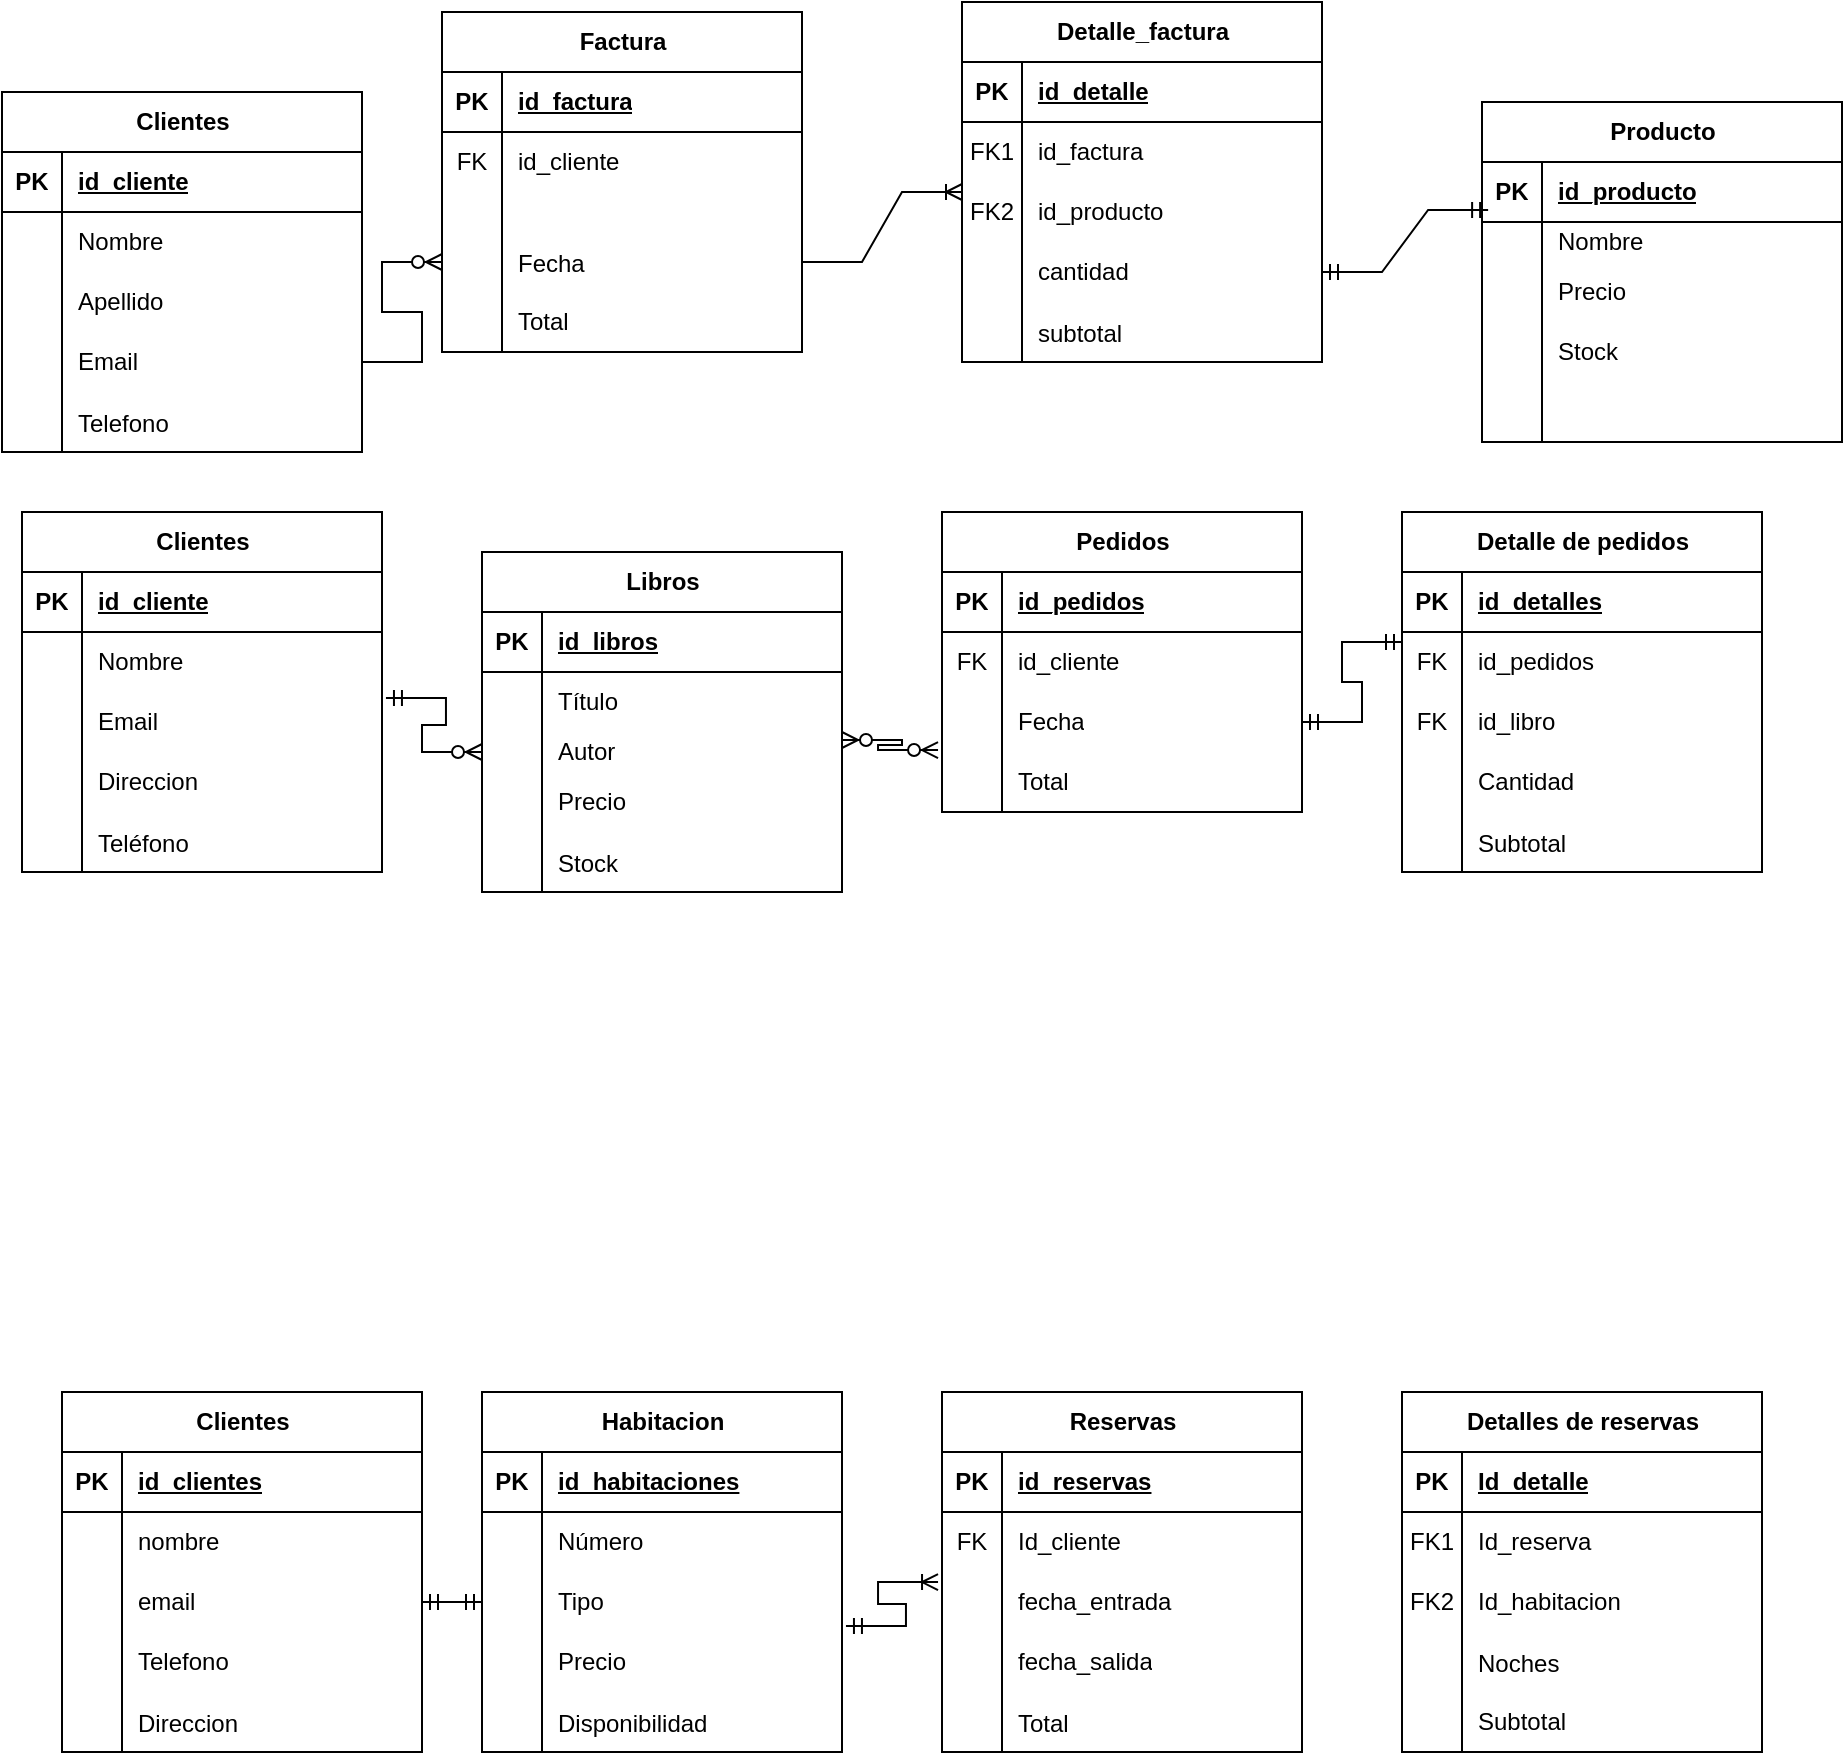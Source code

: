 <mxfile version="26.2.12">
  <diagram name="Página-1" id="juKM3Y2hDKRi9KVYekwO">
    <mxGraphModel dx="788" dy="1534" grid="1" gridSize="10" guides="0" tooltips="1" connect="1" arrows="1" fold="1" page="1" pageScale="1" pageWidth="827" pageHeight="1169" background="none" math="0" shadow="0">
      <root>
        <mxCell id="0" />
        <mxCell id="1" parent="0" />
        <mxCell id="wzObgA51mCcWOj2Ru4fX-92" value="Clientes" style="shape=table;startSize=30;container=1;collapsible=1;childLayout=tableLayout;fixedRows=1;rowLines=0;fontStyle=1;align=center;resizeLast=1;html=1;" parent="1" vertex="1">
          <mxGeometry y="20" width="180" height="180" as="geometry" />
        </mxCell>
        <mxCell id="wzObgA51mCcWOj2Ru4fX-93" value="" style="shape=tableRow;horizontal=0;startSize=0;swimlaneHead=0;swimlaneBody=0;fillColor=none;collapsible=0;dropTarget=0;points=[[0,0.5],[1,0.5]];portConstraint=eastwest;top=0;left=0;right=0;bottom=1;" parent="wzObgA51mCcWOj2Ru4fX-92" vertex="1">
          <mxGeometry y="30" width="180" height="30" as="geometry" />
        </mxCell>
        <mxCell id="wzObgA51mCcWOj2Ru4fX-94" value="PK" style="shape=partialRectangle;connectable=0;fillColor=none;top=0;left=0;bottom=0;right=0;fontStyle=1;overflow=hidden;whiteSpace=wrap;html=1;" parent="wzObgA51mCcWOj2Ru4fX-93" vertex="1">
          <mxGeometry width="30" height="30" as="geometry">
            <mxRectangle width="30" height="30" as="alternateBounds" />
          </mxGeometry>
        </mxCell>
        <mxCell id="wzObgA51mCcWOj2Ru4fX-95" value="id_cliente" style="shape=partialRectangle;connectable=0;fillColor=none;top=0;left=0;bottom=0;right=0;align=left;spacingLeft=6;fontStyle=5;overflow=hidden;whiteSpace=wrap;html=1;" parent="wzObgA51mCcWOj2Ru4fX-93" vertex="1">
          <mxGeometry x="30" width="150" height="30" as="geometry">
            <mxRectangle width="150" height="30" as="alternateBounds" />
          </mxGeometry>
        </mxCell>
        <mxCell id="wzObgA51mCcWOj2Ru4fX-96" value="" style="shape=tableRow;horizontal=0;startSize=0;swimlaneHead=0;swimlaneBody=0;fillColor=none;collapsible=0;dropTarget=0;points=[[0,0.5],[1,0.5]];portConstraint=eastwest;top=0;left=0;right=0;bottom=0;" parent="wzObgA51mCcWOj2Ru4fX-92" vertex="1">
          <mxGeometry y="60" width="180" height="30" as="geometry" />
        </mxCell>
        <mxCell id="wzObgA51mCcWOj2Ru4fX-97" value="" style="shape=partialRectangle;connectable=0;fillColor=none;top=0;left=0;bottom=0;right=0;editable=1;overflow=hidden;whiteSpace=wrap;html=1;" parent="wzObgA51mCcWOj2Ru4fX-96" vertex="1">
          <mxGeometry width="30" height="30" as="geometry">
            <mxRectangle width="30" height="30" as="alternateBounds" />
          </mxGeometry>
        </mxCell>
        <mxCell id="wzObgA51mCcWOj2Ru4fX-98" value="Nombre" style="shape=partialRectangle;connectable=0;fillColor=none;top=0;left=0;bottom=0;right=0;align=left;spacingLeft=6;overflow=hidden;whiteSpace=wrap;html=1;" parent="wzObgA51mCcWOj2Ru4fX-96" vertex="1">
          <mxGeometry x="30" width="150" height="30" as="geometry">
            <mxRectangle width="150" height="30" as="alternateBounds" />
          </mxGeometry>
        </mxCell>
        <mxCell id="wzObgA51mCcWOj2Ru4fX-99" value="" style="shape=tableRow;horizontal=0;startSize=0;swimlaneHead=0;swimlaneBody=0;fillColor=none;collapsible=0;dropTarget=0;points=[[0,0.5],[1,0.5]];portConstraint=eastwest;top=0;left=0;right=0;bottom=0;" parent="wzObgA51mCcWOj2Ru4fX-92" vertex="1">
          <mxGeometry y="90" width="180" height="30" as="geometry" />
        </mxCell>
        <mxCell id="wzObgA51mCcWOj2Ru4fX-100" value="" style="shape=partialRectangle;connectable=0;fillColor=none;top=0;left=0;bottom=0;right=0;editable=1;overflow=hidden;whiteSpace=wrap;html=1;" parent="wzObgA51mCcWOj2Ru4fX-99" vertex="1">
          <mxGeometry width="30" height="30" as="geometry">
            <mxRectangle width="30" height="30" as="alternateBounds" />
          </mxGeometry>
        </mxCell>
        <mxCell id="wzObgA51mCcWOj2Ru4fX-101" value="Apellido" style="shape=partialRectangle;connectable=0;fillColor=none;top=0;left=0;bottom=0;right=0;align=left;spacingLeft=6;overflow=hidden;whiteSpace=wrap;html=1;" parent="wzObgA51mCcWOj2Ru4fX-99" vertex="1">
          <mxGeometry x="30" width="150" height="30" as="geometry">
            <mxRectangle width="150" height="30" as="alternateBounds" />
          </mxGeometry>
        </mxCell>
        <mxCell id="wzObgA51mCcWOj2Ru4fX-102" value="" style="shape=tableRow;horizontal=0;startSize=0;swimlaneHead=0;swimlaneBody=0;fillColor=none;collapsible=0;dropTarget=0;points=[[0,0.5],[1,0.5]];portConstraint=eastwest;top=0;left=0;right=0;bottom=0;" parent="wzObgA51mCcWOj2Ru4fX-92" vertex="1">
          <mxGeometry y="120" width="180" height="30" as="geometry" />
        </mxCell>
        <mxCell id="wzObgA51mCcWOj2Ru4fX-103" value="" style="shape=partialRectangle;connectable=0;fillColor=none;top=0;left=0;bottom=0;right=0;editable=1;overflow=hidden;whiteSpace=wrap;html=1;" parent="wzObgA51mCcWOj2Ru4fX-102" vertex="1">
          <mxGeometry width="30" height="30" as="geometry">
            <mxRectangle width="30" height="30" as="alternateBounds" />
          </mxGeometry>
        </mxCell>
        <mxCell id="wzObgA51mCcWOj2Ru4fX-104" value="Email" style="shape=partialRectangle;connectable=0;fillColor=none;top=0;left=0;bottom=0;right=0;align=left;spacingLeft=6;overflow=hidden;whiteSpace=wrap;html=1;" parent="wzObgA51mCcWOj2Ru4fX-102" vertex="1">
          <mxGeometry x="30" width="150" height="30" as="geometry">
            <mxRectangle width="150" height="30" as="alternateBounds" />
          </mxGeometry>
        </mxCell>
        <mxCell id="wzObgA51mCcWOj2Ru4fX-106" value="" style="shape=tableRow;horizontal=0;startSize=0;swimlaneHead=0;swimlaneBody=0;fillColor=none;collapsible=0;dropTarget=0;points=[[0,0.5],[1,0.5]];portConstraint=eastwest;top=0;left=0;right=0;bottom=0;" parent="wzObgA51mCcWOj2Ru4fX-92" vertex="1">
          <mxGeometry y="150" width="180" height="30" as="geometry" />
        </mxCell>
        <mxCell id="wzObgA51mCcWOj2Ru4fX-107" value="" style="shape=partialRectangle;connectable=0;fillColor=none;top=0;left=0;bottom=0;right=0;editable=1;overflow=hidden;" parent="wzObgA51mCcWOj2Ru4fX-106" vertex="1">
          <mxGeometry width="30" height="30" as="geometry">
            <mxRectangle width="30" height="30" as="alternateBounds" />
          </mxGeometry>
        </mxCell>
        <mxCell id="wzObgA51mCcWOj2Ru4fX-108" value="Telefono" style="shape=partialRectangle;connectable=0;fillColor=none;top=0;left=0;bottom=0;right=0;align=left;spacingLeft=6;overflow=hidden;" parent="wzObgA51mCcWOj2Ru4fX-106" vertex="1">
          <mxGeometry x="30" width="150" height="30" as="geometry">
            <mxRectangle width="150" height="30" as="alternateBounds" />
          </mxGeometry>
        </mxCell>
        <mxCell id="wzObgA51mCcWOj2Ru4fX-112" value="Producto" style="shape=table;startSize=30;container=1;collapsible=1;childLayout=tableLayout;fixedRows=1;rowLines=0;fontStyle=1;align=center;resizeLast=1;html=1;" parent="1" vertex="1">
          <mxGeometry x="740" y="25" width="180" height="170" as="geometry" />
        </mxCell>
        <mxCell id="wzObgA51mCcWOj2Ru4fX-113" value="" style="shape=tableRow;horizontal=0;startSize=0;swimlaneHead=0;swimlaneBody=0;fillColor=none;collapsible=0;dropTarget=0;points=[[0,0.5],[1,0.5]];portConstraint=eastwest;top=0;left=0;right=0;bottom=1;" parent="wzObgA51mCcWOj2Ru4fX-112" vertex="1">
          <mxGeometry y="30" width="180" height="30" as="geometry" />
        </mxCell>
        <mxCell id="wzObgA51mCcWOj2Ru4fX-114" value="PK" style="shape=partialRectangle;connectable=0;fillColor=none;top=0;left=0;bottom=0;right=0;fontStyle=1;overflow=hidden;whiteSpace=wrap;html=1;" parent="wzObgA51mCcWOj2Ru4fX-113" vertex="1">
          <mxGeometry width="30" height="30" as="geometry">
            <mxRectangle width="30" height="30" as="alternateBounds" />
          </mxGeometry>
        </mxCell>
        <mxCell id="wzObgA51mCcWOj2Ru4fX-115" value="id_producto" style="shape=partialRectangle;connectable=0;fillColor=none;top=0;left=0;bottom=0;right=0;align=left;spacingLeft=6;fontStyle=5;overflow=hidden;whiteSpace=wrap;html=1;" parent="wzObgA51mCcWOj2Ru4fX-113" vertex="1">
          <mxGeometry x="30" width="150" height="30" as="geometry">
            <mxRectangle width="150" height="30" as="alternateBounds" />
          </mxGeometry>
        </mxCell>
        <mxCell id="wzObgA51mCcWOj2Ru4fX-116" value="" style="shape=tableRow;horizontal=0;startSize=0;swimlaneHead=0;swimlaneBody=0;fillColor=none;collapsible=0;dropTarget=0;points=[[0,0.5],[1,0.5]];portConstraint=eastwest;top=0;left=0;right=0;bottom=0;" parent="wzObgA51mCcWOj2Ru4fX-112" vertex="1">
          <mxGeometry y="60" width="180" height="20" as="geometry" />
        </mxCell>
        <mxCell id="wzObgA51mCcWOj2Ru4fX-117" value="" style="shape=partialRectangle;connectable=0;fillColor=none;top=0;left=0;bottom=0;right=0;editable=1;overflow=hidden;whiteSpace=wrap;html=1;" parent="wzObgA51mCcWOj2Ru4fX-116" vertex="1">
          <mxGeometry width="30" height="20" as="geometry">
            <mxRectangle width="30" height="20" as="alternateBounds" />
          </mxGeometry>
        </mxCell>
        <mxCell id="wzObgA51mCcWOj2Ru4fX-118" value="Nombre" style="shape=partialRectangle;connectable=0;fillColor=none;top=0;left=0;bottom=0;right=0;align=left;spacingLeft=6;overflow=hidden;whiteSpace=wrap;html=1;" parent="wzObgA51mCcWOj2Ru4fX-116" vertex="1">
          <mxGeometry x="30" width="150" height="20" as="geometry">
            <mxRectangle width="150" height="20" as="alternateBounds" />
          </mxGeometry>
        </mxCell>
        <mxCell id="wzObgA51mCcWOj2Ru4fX-119" value="" style="shape=tableRow;horizontal=0;startSize=0;swimlaneHead=0;swimlaneBody=0;fillColor=none;collapsible=0;dropTarget=0;points=[[0,0.5],[1,0.5]];portConstraint=eastwest;top=0;left=0;right=0;bottom=0;" parent="wzObgA51mCcWOj2Ru4fX-112" vertex="1">
          <mxGeometry y="80" width="180" height="30" as="geometry" />
        </mxCell>
        <mxCell id="wzObgA51mCcWOj2Ru4fX-120" value="" style="shape=partialRectangle;connectable=0;fillColor=none;top=0;left=0;bottom=0;right=0;editable=1;overflow=hidden;whiteSpace=wrap;html=1;" parent="wzObgA51mCcWOj2Ru4fX-119" vertex="1">
          <mxGeometry width="30" height="30" as="geometry">
            <mxRectangle width="30" height="30" as="alternateBounds" />
          </mxGeometry>
        </mxCell>
        <mxCell id="wzObgA51mCcWOj2Ru4fX-121" value="Precio" style="shape=partialRectangle;connectable=0;fillColor=none;top=0;left=0;bottom=0;right=0;align=left;spacingLeft=6;overflow=hidden;whiteSpace=wrap;html=1;" parent="wzObgA51mCcWOj2Ru4fX-119" vertex="1">
          <mxGeometry x="30" width="150" height="30" as="geometry">
            <mxRectangle width="150" height="30" as="alternateBounds" />
          </mxGeometry>
        </mxCell>
        <mxCell id="wzObgA51mCcWOj2Ru4fX-122" value="" style="shape=tableRow;horizontal=0;startSize=0;swimlaneHead=0;swimlaneBody=0;fillColor=none;collapsible=0;dropTarget=0;points=[[0,0.5],[1,0.5]];portConstraint=eastwest;top=0;left=0;right=0;bottom=0;" parent="wzObgA51mCcWOj2Ru4fX-112" vertex="1">
          <mxGeometry y="110" width="180" height="30" as="geometry" />
        </mxCell>
        <mxCell id="wzObgA51mCcWOj2Ru4fX-123" value="" style="shape=partialRectangle;connectable=0;fillColor=none;top=0;left=0;bottom=0;right=0;editable=1;overflow=hidden;whiteSpace=wrap;html=1;" parent="wzObgA51mCcWOj2Ru4fX-122" vertex="1">
          <mxGeometry width="30" height="30" as="geometry">
            <mxRectangle width="30" height="30" as="alternateBounds" />
          </mxGeometry>
        </mxCell>
        <mxCell id="wzObgA51mCcWOj2Ru4fX-124" value="Stock" style="shape=partialRectangle;connectable=0;fillColor=none;top=0;left=0;bottom=0;right=0;align=left;spacingLeft=6;overflow=hidden;whiteSpace=wrap;html=1;" parent="wzObgA51mCcWOj2Ru4fX-122" vertex="1">
          <mxGeometry x="30" width="150" height="30" as="geometry">
            <mxRectangle width="150" height="30" as="alternateBounds" />
          </mxGeometry>
        </mxCell>
        <mxCell id="wzObgA51mCcWOj2Ru4fX-128" value="" style="shape=tableRow;horizontal=0;startSize=0;swimlaneHead=0;swimlaneBody=0;fillColor=none;collapsible=0;dropTarget=0;points=[[0,0.5],[1,0.5]];portConstraint=eastwest;top=0;left=0;right=0;bottom=0;" parent="wzObgA51mCcWOj2Ru4fX-112" vertex="1">
          <mxGeometry y="140" width="180" height="30" as="geometry" />
        </mxCell>
        <mxCell id="wzObgA51mCcWOj2Ru4fX-129" value="" style="shape=partialRectangle;connectable=0;fillColor=none;top=0;left=0;bottom=0;right=0;editable=1;overflow=hidden;" parent="wzObgA51mCcWOj2Ru4fX-128" vertex="1">
          <mxGeometry width="30" height="30" as="geometry">
            <mxRectangle width="30" height="30" as="alternateBounds" />
          </mxGeometry>
        </mxCell>
        <mxCell id="wzObgA51mCcWOj2Ru4fX-130" value="" style="shape=partialRectangle;connectable=0;fillColor=none;top=0;left=0;bottom=0;right=0;align=left;spacingLeft=6;overflow=hidden;" parent="wzObgA51mCcWOj2Ru4fX-128" vertex="1">
          <mxGeometry x="30" width="150" height="30" as="geometry">
            <mxRectangle width="150" height="30" as="alternateBounds" />
          </mxGeometry>
        </mxCell>
        <mxCell id="wzObgA51mCcWOj2Ru4fX-131" value="Factura" style="shape=table;startSize=30;container=1;collapsible=1;childLayout=tableLayout;fixedRows=1;rowLines=0;fontStyle=1;align=center;resizeLast=1;html=1;" parent="1" vertex="1">
          <mxGeometry x="220" y="-20" width="180" height="170" as="geometry" />
        </mxCell>
        <mxCell id="wzObgA51mCcWOj2Ru4fX-132" value="" style="shape=tableRow;horizontal=0;startSize=0;swimlaneHead=0;swimlaneBody=0;fillColor=none;collapsible=0;dropTarget=0;points=[[0,0.5],[1,0.5]];portConstraint=eastwest;top=0;left=0;right=0;bottom=1;" parent="wzObgA51mCcWOj2Ru4fX-131" vertex="1">
          <mxGeometry y="30" width="180" height="30" as="geometry" />
        </mxCell>
        <mxCell id="wzObgA51mCcWOj2Ru4fX-133" value="PK" style="shape=partialRectangle;connectable=0;fillColor=none;top=0;left=0;bottom=0;right=0;fontStyle=1;overflow=hidden;whiteSpace=wrap;html=1;" parent="wzObgA51mCcWOj2Ru4fX-132" vertex="1">
          <mxGeometry width="30" height="30" as="geometry">
            <mxRectangle width="30" height="30" as="alternateBounds" />
          </mxGeometry>
        </mxCell>
        <mxCell id="wzObgA51mCcWOj2Ru4fX-134" value="id_factura" style="shape=partialRectangle;connectable=0;fillColor=none;top=0;left=0;bottom=0;right=0;align=left;spacingLeft=6;fontStyle=5;overflow=hidden;whiteSpace=wrap;html=1;" parent="wzObgA51mCcWOj2Ru4fX-132" vertex="1">
          <mxGeometry x="30" width="150" height="30" as="geometry">
            <mxRectangle width="150" height="30" as="alternateBounds" />
          </mxGeometry>
        </mxCell>
        <mxCell id="wzObgA51mCcWOj2Ru4fX-135" value="" style="shape=tableRow;horizontal=0;startSize=0;swimlaneHead=0;swimlaneBody=0;fillColor=none;collapsible=0;dropTarget=0;points=[[0,0.5],[1,0.5]];portConstraint=eastwest;top=0;left=0;right=0;bottom=0;" parent="wzObgA51mCcWOj2Ru4fX-131" vertex="1">
          <mxGeometry y="60" width="180" height="30" as="geometry" />
        </mxCell>
        <mxCell id="wzObgA51mCcWOj2Ru4fX-136" value="FK" style="shape=partialRectangle;connectable=0;fillColor=none;top=0;left=0;bottom=0;right=0;editable=1;overflow=hidden;whiteSpace=wrap;html=1;" parent="wzObgA51mCcWOj2Ru4fX-135" vertex="1">
          <mxGeometry width="30" height="30" as="geometry">
            <mxRectangle width="30" height="30" as="alternateBounds" />
          </mxGeometry>
        </mxCell>
        <mxCell id="wzObgA51mCcWOj2Ru4fX-137" value="id_cliente" style="shape=partialRectangle;connectable=0;fillColor=none;top=0;left=0;bottom=0;right=0;align=left;spacingLeft=6;overflow=hidden;whiteSpace=wrap;html=1;" parent="wzObgA51mCcWOj2Ru4fX-135" vertex="1">
          <mxGeometry x="30" width="150" height="30" as="geometry">
            <mxRectangle width="150" height="30" as="alternateBounds" />
          </mxGeometry>
        </mxCell>
        <mxCell id="wzObgA51mCcWOj2Ru4fX-138" value="" style="shape=tableRow;horizontal=0;startSize=0;swimlaneHead=0;swimlaneBody=0;fillColor=none;collapsible=0;dropTarget=0;points=[[0,0.5],[1,0.5]];portConstraint=eastwest;top=0;left=0;right=0;bottom=0;" parent="wzObgA51mCcWOj2Ru4fX-131" vertex="1">
          <mxGeometry y="90" width="180" height="20" as="geometry" />
        </mxCell>
        <mxCell id="wzObgA51mCcWOj2Ru4fX-139" value="" style="shape=partialRectangle;connectable=0;fillColor=none;top=0;left=0;bottom=0;right=0;editable=1;overflow=hidden;whiteSpace=wrap;html=1;" parent="wzObgA51mCcWOj2Ru4fX-138" vertex="1">
          <mxGeometry width="30" height="20" as="geometry">
            <mxRectangle width="30" height="20" as="alternateBounds" />
          </mxGeometry>
        </mxCell>
        <mxCell id="wzObgA51mCcWOj2Ru4fX-140" value="" style="shape=partialRectangle;connectable=0;fillColor=none;top=0;left=0;bottom=0;right=0;align=left;spacingLeft=6;overflow=hidden;whiteSpace=wrap;html=1;" parent="wzObgA51mCcWOj2Ru4fX-138" vertex="1">
          <mxGeometry x="30" width="150" height="20" as="geometry">
            <mxRectangle width="150" height="20" as="alternateBounds" />
          </mxGeometry>
        </mxCell>
        <mxCell id="wzObgA51mCcWOj2Ru4fX-152" value="" style="shape=tableRow;horizontal=0;startSize=0;swimlaneHead=0;swimlaneBody=0;fillColor=none;collapsible=0;dropTarget=0;points=[[0,0.5],[1,0.5]];portConstraint=eastwest;top=0;left=0;right=0;bottom=0;" parent="wzObgA51mCcWOj2Ru4fX-131" vertex="1">
          <mxGeometry y="110" width="180" height="30" as="geometry" />
        </mxCell>
        <mxCell id="wzObgA51mCcWOj2Ru4fX-153" value="" style="shape=partialRectangle;connectable=0;fillColor=none;top=0;left=0;bottom=0;right=0;editable=1;overflow=hidden;" parent="wzObgA51mCcWOj2Ru4fX-152" vertex="1">
          <mxGeometry width="30" height="30" as="geometry">
            <mxRectangle width="30" height="30" as="alternateBounds" />
          </mxGeometry>
        </mxCell>
        <mxCell id="wzObgA51mCcWOj2Ru4fX-154" value="Fecha" style="shape=partialRectangle;connectable=0;fillColor=none;top=0;left=0;bottom=0;right=0;align=left;spacingLeft=6;overflow=hidden;" parent="wzObgA51mCcWOj2Ru4fX-152" vertex="1">
          <mxGeometry x="30" width="150" height="30" as="geometry">
            <mxRectangle width="150" height="30" as="alternateBounds" />
          </mxGeometry>
        </mxCell>
        <mxCell id="wzObgA51mCcWOj2Ru4fX-141" value="" style="shape=tableRow;horizontal=0;startSize=0;swimlaneHead=0;swimlaneBody=0;fillColor=none;collapsible=0;dropTarget=0;points=[[0,0.5],[1,0.5]];portConstraint=eastwest;top=0;left=0;right=0;bottom=0;" parent="wzObgA51mCcWOj2Ru4fX-131" vertex="1">
          <mxGeometry y="140" width="180" height="30" as="geometry" />
        </mxCell>
        <mxCell id="wzObgA51mCcWOj2Ru4fX-142" value="" style="shape=partialRectangle;connectable=0;fillColor=none;top=0;left=0;bottom=0;right=0;editable=1;overflow=hidden;whiteSpace=wrap;html=1;" parent="wzObgA51mCcWOj2Ru4fX-141" vertex="1">
          <mxGeometry width="30" height="30" as="geometry">
            <mxRectangle width="30" height="30" as="alternateBounds" />
          </mxGeometry>
        </mxCell>
        <mxCell id="wzObgA51mCcWOj2Ru4fX-143" value="Total" style="shape=partialRectangle;connectable=0;fillColor=none;top=0;left=0;bottom=0;right=0;align=left;spacingLeft=6;overflow=hidden;whiteSpace=wrap;html=1;" parent="wzObgA51mCcWOj2Ru4fX-141" vertex="1">
          <mxGeometry x="30" width="150" height="30" as="geometry">
            <mxRectangle width="150" height="30" as="alternateBounds" />
          </mxGeometry>
        </mxCell>
        <mxCell id="wzObgA51mCcWOj2Ru4fX-155" value="Detalle_factura" style="shape=table;startSize=30;container=1;collapsible=1;childLayout=tableLayout;fixedRows=1;rowLines=0;fontStyle=1;align=center;resizeLast=1;html=1;" parent="1" vertex="1">
          <mxGeometry x="480" y="-25" width="180" height="180" as="geometry" />
        </mxCell>
        <mxCell id="wzObgA51mCcWOj2Ru4fX-156" value="" style="shape=tableRow;horizontal=0;startSize=0;swimlaneHead=0;swimlaneBody=0;fillColor=none;collapsible=0;dropTarget=0;points=[[0,0.5],[1,0.5]];portConstraint=eastwest;top=0;left=0;right=0;bottom=1;" parent="wzObgA51mCcWOj2Ru4fX-155" vertex="1">
          <mxGeometry y="30" width="180" height="30" as="geometry" />
        </mxCell>
        <mxCell id="wzObgA51mCcWOj2Ru4fX-157" value="PK" style="shape=partialRectangle;connectable=0;fillColor=none;top=0;left=0;bottom=0;right=0;fontStyle=1;overflow=hidden;whiteSpace=wrap;html=1;" parent="wzObgA51mCcWOj2Ru4fX-156" vertex="1">
          <mxGeometry width="30" height="30" as="geometry">
            <mxRectangle width="30" height="30" as="alternateBounds" />
          </mxGeometry>
        </mxCell>
        <mxCell id="wzObgA51mCcWOj2Ru4fX-158" value="id_detalle" style="shape=partialRectangle;connectable=0;fillColor=none;top=0;left=0;bottom=0;right=0;align=left;spacingLeft=6;fontStyle=5;overflow=hidden;whiteSpace=wrap;html=1;" parent="wzObgA51mCcWOj2Ru4fX-156" vertex="1">
          <mxGeometry x="30" width="150" height="30" as="geometry">
            <mxRectangle width="150" height="30" as="alternateBounds" />
          </mxGeometry>
        </mxCell>
        <mxCell id="wzObgA51mCcWOj2Ru4fX-159" value="" style="shape=tableRow;horizontal=0;startSize=0;swimlaneHead=0;swimlaneBody=0;fillColor=none;collapsible=0;dropTarget=0;points=[[0,0.5],[1,0.5]];portConstraint=eastwest;top=0;left=0;right=0;bottom=0;" parent="wzObgA51mCcWOj2Ru4fX-155" vertex="1">
          <mxGeometry y="60" width="180" height="30" as="geometry" />
        </mxCell>
        <mxCell id="wzObgA51mCcWOj2Ru4fX-160" value="FK1" style="shape=partialRectangle;connectable=0;fillColor=none;top=0;left=0;bottom=0;right=0;editable=1;overflow=hidden;whiteSpace=wrap;html=1;" parent="wzObgA51mCcWOj2Ru4fX-159" vertex="1">
          <mxGeometry width="30" height="30" as="geometry">
            <mxRectangle width="30" height="30" as="alternateBounds" />
          </mxGeometry>
        </mxCell>
        <mxCell id="wzObgA51mCcWOj2Ru4fX-161" value="id_factura" style="shape=partialRectangle;connectable=0;fillColor=none;top=0;left=0;bottom=0;right=0;align=left;spacingLeft=6;overflow=hidden;whiteSpace=wrap;html=1;" parent="wzObgA51mCcWOj2Ru4fX-159" vertex="1">
          <mxGeometry x="30" width="150" height="30" as="geometry">
            <mxRectangle width="150" height="30" as="alternateBounds" />
          </mxGeometry>
        </mxCell>
        <mxCell id="wzObgA51mCcWOj2Ru4fX-162" value="" style="shape=tableRow;horizontal=0;startSize=0;swimlaneHead=0;swimlaneBody=0;fillColor=none;collapsible=0;dropTarget=0;points=[[0,0.5],[1,0.5]];portConstraint=eastwest;top=0;left=0;right=0;bottom=0;" parent="wzObgA51mCcWOj2Ru4fX-155" vertex="1">
          <mxGeometry y="90" width="180" height="30" as="geometry" />
        </mxCell>
        <mxCell id="wzObgA51mCcWOj2Ru4fX-163" value="FK2" style="shape=partialRectangle;connectable=0;fillColor=none;top=0;left=0;bottom=0;right=0;editable=1;overflow=hidden;whiteSpace=wrap;html=1;" parent="wzObgA51mCcWOj2Ru4fX-162" vertex="1">
          <mxGeometry width="30" height="30" as="geometry">
            <mxRectangle width="30" height="30" as="alternateBounds" />
          </mxGeometry>
        </mxCell>
        <mxCell id="wzObgA51mCcWOj2Ru4fX-164" value="id_producto" style="shape=partialRectangle;connectable=0;fillColor=none;top=0;left=0;bottom=0;right=0;align=left;spacingLeft=6;overflow=hidden;whiteSpace=wrap;html=1;" parent="wzObgA51mCcWOj2Ru4fX-162" vertex="1">
          <mxGeometry x="30" width="150" height="30" as="geometry">
            <mxRectangle width="150" height="30" as="alternateBounds" />
          </mxGeometry>
        </mxCell>
        <mxCell id="wzObgA51mCcWOj2Ru4fX-165" value="" style="shape=tableRow;horizontal=0;startSize=0;swimlaneHead=0;swimlaneBody=0;fillColor=none;collapsible=0;dropTarget=0;points=[[0,0.5],[1,0.5]];portConstraint=eastwest;top=0;left=0;right=0;bottom=0;" parent="wzObgA51mCcWOj2Ru4fX-155" vertex="1">
          <mxGeometry y="120" width="180" height="30" as="geometry" />
        </mxCell>
        <mxCell id="wzObgA51mCcWOj2Ru4fX-166" value="" style="shape=partialRectangle;connectable=0;fillColor=none;top=0;left=0;bottom=0;right=0;editable=1;overflow=hidden;whiteSpace=wrap;html=1;" parent="wzObgA51mCcWOj2Ru4fX-165" vertex="1">
          <mxGeometry width="30" height="30" as="geometry">
            <mxRectangle width="30" height="30" as="alternateBounds" />
          </mxGeometry>
        </mxCell>
        <mxCell id="wzObgA51mCcWOj2Ru4fX-167" value="cantidad" style="shape=partialRectangle;connectable=0;fillColor=none;top=0;left=0;bottom=0;right=0;align=left;spacingLeft=6;overflow=hidden;whiteSpace=wrap;html=1;" parent="wzObgA51mCcWOj2Ru4fX-165" vertex="1">
          <mxGeometry x="30" width="150" height="30" as="geometry">
            <mxRectangle width="150" height="30" as="alternateBounds" />
          </mxGeometry>
        </mxCell>
        <mxCell id="wzObgA51mCcWOj2Ru4fX-168" value="" style="shape=tableRow;horizontal=0;startSize=0;swimlaneHead=0;swimlaneBody=0;fillColor=none;collapsible=0;dropTarget=0;points=[[0,0.5],[1,0.5]];portConstraint=eastwest;top=0;left=0;right=0;bottom=0;flipH=0;flipV=1;" parent="wzObgA51mCcWOj2Ru4fX-155" vertex="1">
          <mxGeometry y="150" width="180" height="30" as="geometry" />
        </mxCell>
        <mxCell id="wzObgA51mCcWOj2Ru4fX-169" value="" style="shape=partialRectangle;connectable=0;fillColor=none;top=0;left=0;bottom=0;right=0;editable=1;overflow=hidden;" parent="wzObgA51mCcWOj2Ru4fX-168" vertex="1">
          <mxGeometry width="30" height="30" as="geometry">
            <mxRectangle width="30" height="30" as="alternateBounds" />
          </mxGeometry>
        </mxCell>
        <mxCell id="wzObgA51mCcWOj2Ru4fX-170" value="subtotal" style="shape=partialRectangle;connectable=0;fillColor=none;top=0;left=0;bottom=0;right=0;align=left;spacingLeft=6;overflow=hidden;" parent="wzObgA51mCcWOj2Ru4fX-168" vertex="1">
          <mxGeometry x="30" width="150" height="30" as="geometry">
            <mxRectangle width="150" height="30" as="alternateBounds" />
          </mxGeometry>
        </mxCell>
        <mxCell id="wzObgA51mCcWOj2Ru4fX-180" value="Detalle de pedidos" style="shape=table;startSize=30;container=1;collapsible=1;childLayout=tableLayout;fixedRows=1;rowLines=0;fontStyle=1;align=center;resizeLast=1;html=1;" parent="1" vertex="1">
          <mxGeometry x="700" y="230" width="180" height="180" as="geometry" />
        </mxCell>
        <mxCell id="wzObgA51mCcWOj2Ru4fX-181" value="" style="shape=tableRow;horizontal=0;startSize=0;swimlaneHead=0;swimlaneBody=0;fillColor=none;collapsible=0;dropTarget=0;points=[[0,0.5],[1,0.5]];portConstraint=eastwest;top=0;left=0;right=0;bottom=1;" parent="wzObgA51mCcWOj2Ru4fX-180" vertex="1">
          <mxGeometry y="30" width="180" height="30" as="geometry" />
        </mxCell>
        <mxCell id="wzObgA51mCcWOj2Ru4fX-182" value="PK" style="shape=partialRectangle;connectable=0;fillColor=none;top=0;left=0;bottom=0;right=0;fontStyle=1;overflow=hidden;whiteSpace=wrap;html=1;" parent="wzObgA51mCcWOj2Ru4fX-181" vertex="1">
          <mxGeometry width="30" height="30" as="geometry">
            <mxRectangle width="30" height="30" as="alternateBounds" />
          </mxGeometry>
        </mxCell>
        <mxCell id="wzObgA51mCcWOj2Ru4fX-183" value="id_detalles" style="shape=partialRectangle;connectable=0;fillColor=none;top=0;left=0;bottom=0;right=0;align=left;spacingLeft=6;fontStyle=5;overflow=hidden;whiteSpace=wrap;html=1;" parent="wzObgA51mCcWOj2Ru4fX-181" vertex="1">
          <mxGeometry x="30" width="150" height="30" as="geometry">
            <mxRectangle width="150" height="30" as="alternateBounds" />
          </mxGeometry>
        </mxCell>
        <mxCell id="wzObgA51mCcWOj2Ru4fX-184" value="" style="shape=tableRow;horizontal=0;startSize=0;swimlaneHead=0;swimlaneBody=0;fillColor=none;collapsible=0;dropTarget=0;points=[[0,0.5],[1,0.5]];portConstraint=eastwest;top=0;left=0;right=0;bottom=0;" parent="wzObgA51mCcWOj2Ru4fX-180" vertex="1">
          <mxGeometry y="60" width="180" height="30" as="geometry" />
        </mxCell>
        <mxCell id="wzObgA51mCcWOj2Ru4fX-185" value="FK" style="shape=partialRectangle;connectable=0;fillColor=none;top=0;left=0;bottom=0;right=0;editable=1;overflow=hidden;whiteSpace=wrap;html=1;" parent="wzObgA51mCcWOj2Ru4fX-184" vertex="1">
          <mxGeometry width="30" height="30" as="geometry">
            <mxRectangle width="30" height="30" as="alternateBounds" />
          </mxGeometry>
        </mxCell>
        <mxCell id="wzObgA51mCcWOj2Ru4fX-186" value="id_pedidos" style="shape=partialRectangle;connectable=0;fillColor=none;top=0;left=0;bottom=0;right=0;align=left;spacingLeft=6;overflow=hidden;whiteSpace=wrap;html=1;" parent="wzObgA51mCcWOj2Ru4fX-184" vertex="1">
          <mxGeometry x="30" width="150" height="30" as="geometry">
            <mxRectangle width="150" height="30" as="alternateBounds" />
          </mxGeometry>
        </mxCell>
        <mxCell id="wzObgA51mCcWOj2Ru4fX-187" value="" style="shape=tableRow;horizontal=0;startSize=0;swimlaneHead=0;swimlaneBody=0;fillColor=none;collapsible=0;dropTarget=0;points=[[0,0.5],[1,0.5]];portConstraint=eastwest;top=0;left=0;right=0;bottom=0;" parent="wzObgA51mCcWOj2Ru4fX-180" vertex="1">
          <mxGeometry y="90" width="180" height="30" as="geometry" />
        </mxCell>
        <mxCell id="wzObgA51mCcWOj2Ru4fX-188" value="FK" style="shape=partialRectangle;connectable=0;fillColor=none;top=0;left=0;bottom=0;right=0;editable=1;overflow=hidden;whiteSpace=wrap;html=1;" parent="wzObgA51mCcWOj2Ru4fX-187" vertex="1">
          <mxGeometry width="30" height="30" as="geometry">
            <mxRectangle width="30" height="30" as="alternateBounds" />
          </mxGeometry>
        </mxCell>
        <mxCell id="wzObgA51mCcWOj2Ru4fX-189" value="id_libro" style="shape=partialRectangle;connectable=0;fillColor=none;top=0;left=0;bottom=0;right=0;align=left;spacingLeft=6;overflow=hidden;whiteSpace=wrap;html=1;" parent="wzObgA51mCcWOj2Ru4fX-187" vertex="1">
          <mxGeometry x="30" width="150" height="30" as="geometry">
            <mxRectangle width="150" height="30" as="alternateBounds" />
          </mxGeometry>
        </mxCell>
        <mxCell id="wzObgA51mCcWOj2Ru4fX-190" value="" style="shape=tableRow;horizontal=0;startSize=0;swimlaneHead=0;swimlaneBody=0;fillColor=none;collapsible=0;dropTarget=0;points=[[0,0.5],[1,0.5]];portConstraint=eastwest;top=0;left=0;right=0;bottom=0;" parent="wzObgA51mCcWOj2Ru4fX-180" vertex="1">
          <mxGeometry y="120" width="180" height="30" as="geometry" />
        </mxCell>
        <mxCell id="wzObgA51mCcWOj2Ru4fX-191" value="" style="shape=partialRectangle;connectable=0;fillColor=none;top=0;left=0;bottom=0;right=0;editable=1;overflow=hidden;whiteSpace=wrap;html=1;" parent="wzObgA51mCcWOj2Ru4fX-190" vertex="1">
          <mxGeometry width="30" height="30" as="geometry">
            <mxRectangle width="30" height="30" as="alternateBounds" />
          </mxGeometry>
        </mxCell>
        <mxCell id="wzObgA51mCcWOj2Ru4fX-192" value="Cantidad" style="shape=partialRectangle;connectable=0;fillColor=none;top=0;left=0;bottom=0;right=0;align=left;spacingLeft=6;overflow=hidden;whiteSpace=wrap;html=1;" parent="wzObgA51mCcWOj2Ru4fX-190" vertex="1">
          <mxGeometry x="30" width="150" height="30" as="geometry">
            <mxRectangle width="150" height="30" as="alternateBounds" />
          </mxGeometry>
        </mxCell>
        <mxCell id="wzObgA51mCcWOj2Ru4fX-238" value="" style="shape=tableRow;horizontal=0;startSize=0;swimlaneHead=0;swimlaneBody=0;fillColor=none;collapsible=0;dropTarget=0;points=[[0,0.5],[1,0.5]];portConstraint=eastwest;top=0;left=0;right=0;bottom=0;" parent="wzObgA51mCcWOj2Ru4fX-180" vertex="1">
          <mxGeometry y="150" width="180" height="30" as="geometry" />
        </mxCell>
        <mxCell id="wzObgA51mCcWOj2Ru4fX-239" value="" style="shape=partialRectangle;connectable=0;fillColor=none;top=0;left=0;bottom=0;right=0;editable=1;overflow=hidden;" parent="wzObgA51mCcWOj2Ru4fX-238" vertex="1">
          <mxGeometry width="30" height="30" as="geometry">
            <mxRectangle width="30" height="30" as="alternateBounds" />
          </mxGeometry>
        </mxCell>
        <mxCell id="wzObgA51mCcWOj2Ru4fX-240" value="Subtotal" style="shape=partialRectangle;connectable=0;fillColor=none;top=0;left=0;bottom=0;right=0;align=left;spacingLeft=6;overflow=hidden;" parent="wzObgA51mCcWOj2Ru4fX-238" vertex="1">
          <mxGeometry x="30" width="150" height="30" as="geometry">
            <mxRectangle width="150" height="30" as="alternateBounds" />
          </mxGeometry>
        </mxCell>
        <mxCell id="wzObgA51mCcWOj2Ru4fX-193" value="Pedidos" style="shape=table;startSize=30;container=1;collapsible=1;childLayout=tableLayout;fixedRows=1;rowLines=0;fontStyle=1;align=center;resizeLast=1;html=1;" parent="1" vertex="1">
          <mxGeometry x="470" y="230" width="180" height="150" as="geometry" />
        </mxCell>
        <mxCell id="wzObgA51mCcWOj2Ru4fX-194" value="" style="shape=tableRow;horizontal=0;startSize=0;swimlaneHead=0;swimlaneBody=0;fillColor=none;collapsible=0;dropTarget=0;points=[[0,0.5],[1,0.5]];portConstraint=eastwest;top=0;left=0;right=0;bottom=1;" parent="wzObgA51mCcWOj2Ru4fX-193" vertex="1">
          <mxGeometry y="30" width="180" height="30" as="geometry" />
        </mxCell>
        <mxCell id="wzObgA51mCcWOj2Ru4fX-195" value="PK" style="shape=partialRectangle;connectable=0;fillColor=none;top=0;left=0;bottom=0;right=0;fontStyle=1;overflow=hidden;whiteSpace=wrap;html=1;" parent="wzObgA51mCcWOj2Ru4fX-194" vertex="1">
          <mxGeometry width="30" height="30" as="geometry">
            <mxRectangle width="30" height="30" as="alternateBounds" />
          </mxGeometry>
        </mxCell>
        <mxCell id="wzObgA51mCcWOj2Ru4fX-196" value="id_pedidos" style="shape=partialRectangle;connectable=0;fillColor=none;top=0;left=0;bottom=0;right=0;align=left;spacingLeft=6;fontStyle=5;overflow=hidden;whiteSpace=wrap;html=1;" parent="wzObgA51mCcWOj2Ru4fX-194" vertex="1">
          <mxGeometry x="30" width="150" height="30" as="geometry">
            <mxRectangle width="150" height="30" as="alternateBounds" />
          </mxGeometry>
        </mxCell>
        <mxCell id="wzObgA51mCcWOj2Ru4fX-197" value="" style="shape=tableRow;horizontal=0;startSize=0;swimlaneHead=0;swimlaneBody=0;fillColor=none;collapsible=0;dropTarget=0;points=[[0,0.5],[1,0.5]];portConstraint=eastwest;top=0;left=0;right=0;bottom=0;" parent="wzObgA51mCcWOj2Ru4fX-193" vertex="1">
          <mxGeometry y="60" width="180" height="30" as="geometry" />
        </mxCell>
        <mxCell id="wzObgA51mCcWOj2Ru4fX-198" value="FK" style="shape=partialRectangle;connectable=0;fillColor=none;top=0;left=0;bottom=0;right=0;editable=1;overflow=hidden;whiteSpace=wrap;html=1;" parent="wzObgA51mCcWOj2Ru4fX-197" vertex="1">
          <mxGeometry width="30" height="30" as="geometry">
            <mxRectangle width="30" height="30" as="alternateBounds" />
          </mxGeometry>
        </mxCell>
        <mxCell id="wzObgA51mCcWOj2Ru4fX-199" value="id_cliente" style="shape=partialRectangle;connectable=0;fillColor=none;top=0;left=0;bottom=0;right=0;align=left;spacingLeft=6;overflow=hidden;whiteSpace=wrap;html=1;" parent="wzObgA51mCcWOj2Ru4fX-197" vertex="1">
          <mxGeometry x="30" width="150" height="30" as="geometry">
            <mxRectangle width="150" height="30" as="alternateBounds" />
          </mxGeometry>
        </mxCell>
        <mxCell id="wzObgA51mCcWOj2Ru4fX-200" value="" style="shape=tableRow;horizontal=0;startSize=0;swimlaneHead=0;swimlaneBody=0;fillColor=none;collapsible=0;dropTarget=0;points=[[0,0.5],[1,0.5]];portConstraint=eastwest;top=0;left=0;right=0;bottom=0;" parent="wzObgA51mCcWOj2Ru4fX-193" vertex="1">
          <mxGeometry y="90" width="180" height="30" as="geometry" />
        </mxCell>
        <mxCell id="wzObgA51mCcWOj2Ru4fX-201" value="" style="shape=partialRectangle;connectable=0;fillColor=none;top=0;left=0;bottom=0;right=0;editable=1;overflow=hidden;whiteSpace=wrap;html=1;" parent="wzObgA51mCcWOj2Ru4fX-200" vertex="1">
          <mxGeometry width="30" height="30" as="geometry">
            <mxRectangle width="30" height="30" as="alternateBounds" />
          </mxGeometry>
        </mxCell>
        <mxCell id="wzObgA51mCcWOj2Ru4fX-202" value="Fecha" style="shape=partialRectangle;connectable=0;fillColor=none;top=0;left=0;bottom=0;right=0;align=left;spacingLeft=6;overflow=hidden;whiteSpace=wrap;html=1;" parent="wzObgA51mCcWOj2Ru4fX-200" vertex="1">
          <mxGeometry x="30" width="150" height="30" as="geometry">
            <mxRectangle width="150" height="30" as="alternateBounds" />
          </mxGeometry>
        </mxCell>
        <mxCell id="wzObgA51mCcWOj2Ru4fX-203" value="" style="shape=tableRow;horizontal=0;startSize=0;swimlaneHead=0;swimlaneBody=0;fillColor=none;collapsible=0;dropTarget=0;points=[[0,0.5],[1,0.5]];portConstraint=eastwest;top=0;left=0;right=0;bottom=0;" parent="wzObgA51mCcWOj2Ru4fX-193" vertex="1">
          <mxGeometry y="120" width="180" height="30" as="geometry" />
        </mxCell>
        <mxCell id="wzObgA51mCcWOj2Ru4fX-204" value="" style="shape=partialRectangle;connectable=0;fillColor=none;top=0;left=0;bottom=0;right=0;editable=1;overflow=hidden;whiteSpace=wrap;html=1;" parent="wzObgA51mCcWOj2Ru4fX-203" vertex="1">
          <mxGeometry width="30" height="30" as="geometry">
            <mxRectangle width="30" height="30" as="alternateBounds" />
          </mxGeometry>
        </mxCell>
        <mxCell id="wzObgA51mCcWOj2Ru4fX-205" value="Total" style="shape=partialRectangle;connectable=0;fillColor=none;top=0;left=0;bottom=0;right=0;align=left;spacingLeft=6;overflow=hidden;whiteSpace=wrap;html=1;" parent="wzObgA51mCcWOj2Ru4fX-203" vertex="1">
          <mxGeometry x="30" width="150" height="30" as="geometry">
            <mxRectangle width="150" height="30" as="alternateBounds" />
          </mxGeometry>
        </mxCell>
        <mxCell id="wzObgA51mCcWOj2Ru4fX-206" value="Libros" style="shape=table;startSize=30;container=1;collapsible=1;childLayout=tableLayout;fixedRows=1;rowLines=0;fontStyle=1;align=center;resizeLast=1;html=1;" parent="1" vertex="1">
          <mxGeometry x="240" y="250" width="180" height="170" as="geometry" />
        </mxCell>
        <mxCell id="wzObgA51mCcWOj2Ru4fX-207" value="" style="shape=tableRow;horizontal=0;startSize=0;swimlaneHead=0;swimlaneBody=0;fillColor=none;collapsible=0;dropTarget=0;points=[[0,0.5],[1,0.5]];portConstraint=eastwest;top=0;left=0;right=0;bottom=1;" parent="wzObgA51mCcWOj2Ru4fX-206" vertex="1">
          <mxGeometry y="30" width="180" height="30" as="geometry" />
        </mxCell>
        <mxCell id="wzObgA51mCcWOj2Ru4fX-208" value="PK" style="shape=partialRectangle;connectable=0;fillColor=none;top=0;left=0;bottom=0;right=0;fontStyle=1;overflow=hidden;whiteSpace=wrap;html=1;" parent="wzObgA51mCcWOj2Ru4fX-207" vertex="1">
          <mxGeometry width="30" height="30" as="geometry">
            <mxRectangle width="30" height="30" as="alternateBounds" />
          </mxGeometry>
        </mxCell>
        <mxCell id="wzObgA51mCcWOj2Ru4fX-209" value="id_libros" style="shape=partialRectangle;connectable=0;fillColor=none;top=0;left=0;bottom=0;right=0;align=left;spacingLeft=6;fontStyle=5;overflow=hidden;whiteSpace=wrap;html=1;" parent="wzObgA51mCcWOj2Ru4fX-207" vertex="1">
          <mxGeometry x="30" width="150" height="30" as="geometry">
            <mxRectangle width="150" height="30" as="alternateBounds" />
          </mxGeometry>
        </mxCell>
        <mxCell id="wzObgA51mCcWOj2Ru4fX-210" value="" style="shape=tableRow;horizontal=0;startSize=0;swimlaneHead=0;swimlaneBody=0;fillColor=none;collapsible=0;dropTarget=0;points=[[0,0.5],[1,0.5]];portConstraint=eastwest;top=0;left=0;right=0;bottom=0;" parent="wzObgA51mCcWOj2Ru4fX-206" vertex="1">
          <mxGeometry y="60" width="180" height="30" as="geometry" />
        </mxCell>
        <mxCell id="wzObgA51mCcWOj2Ru4fX-211" value="" style="shape=partialRectangle;connectable=0;fillColor=none;top=0;left=0;bottom=0;right=0;editable=1;overflow=hidden;whiteSpace=wrap;html=1;" parent="wzObgA51mCcWOj2Ru4fX-210" vertex="1">
          <mxGeometry width="30" height="30" as="geometry">
            <mxRectangle width="30" height="30" as="alternateBounds" />
          </mxGeometry>
        </mxCell>
        <mxCell id="wzObgA51mCcWOj2Ru4fX-212" value="Título" style="shape=partialRectangle;connectable=0;fillColor=none;top=0;left=0;bottom=0;right=0;align=left;spacingLeft=6;overflow=hidden;whiteSpace=wrap;html=1;" parent="wzObgA51mCcWOj2Ru4fX-210" vertex="1">
          <mxGeometry x="30" width="150" height="30" as="geometry">
            <mxRectangle width="150" height="30" as="alternateBounds" />
          </mxGeometry>
        </mxCell>
        <mxCell id="wzObgA51mCcWOj2Ru4fX-213" value="" style="shape=tableRow;horizontal=0;startSize=0;swimlaneHead=0;swimlaneBody=0;fillColor=none;collapsible=0;dropTarget=0;points=[[0,0.5],[1,0.5]];portConstraint=eastwest;top=0;left=0;right=0;bottom=0;" parent="wzObgA51mCcWOj2Ru4fX-206" vertex="1">
          <mxGeometry y="90" width="180" height="20" as="geometry" />
        </mxCell>
        <mxCell id="wzObgA51mCcWOj2Ru4fX-214" value="" style="shape=partialRectangle;connectable=0;fillColor=none;top=0;left=0;bottom=0;right=0;editable=1;overflow=hidden;whiteSpace=wrap;html=1;" parent="wzObgA51mCcWOj2Ru4fX-213" vertex="1">
          <mxGeometry width="30" height="20" as="geometry">
            <mxRectangle width="30" height="20" as="alternateBounds" />
          </mxGeometry>
        </mxCell>
        <mxCell id="wzObgA51mCcWOj2Ru4fX-215" value="Autor" style="shape=partialRectangle;connectable=0;fillColor=none;top=0;left=0;bottom=0;right=0;align=left;spacingLeft=6;overflow=hidden;whiteSpace=wrap;html=1;" parent="wzObgA51mCcWOj2Ru4fX-213" vertex="1">
          <mxGeometry x="30" width="150" height="20" as="geometry">
            <mxRectangle width="150" height="20" as="alternateBounds" />
          </mxGeometry>
        </mxCell>
        <mxCell id="wzObgA51mCcWOj2Ru4fX-216" value="" style="shape=tableRow;horizontal=0;startSize=0;swimlaneHead=0;swimlaneBody=0;fillColor=none;collapsible=0;dropTarget=0;points=[[0,0.5],[1,0.5]];portConstraint=eastwest;top=0;left=0;right=0;bottom=0;" parent="wzObgA51mCcWOj2Ru4fX-206" vertex="1">
          <mxGeometry y="110" width="180" height="30" as="geometry" />
        </mxCell>
        <mxCell id="wzObgA51mCcWOj2Ru4fX-217" value="" style="shape=partialRectangle;connectable=0;fillColor=none;top=0;left=0;bottom=0;right=0;editable=1;overflow=hidden;whiteSpace=wrap;html=1;" parent="wzObgA51mCcWOj2Ru4fX-216" vertex="1">
          <mxGeometry width="30" height="30" as="geometry">
            <mxRectangle width="30" height="30" as="alternateBounds" />
          </mxGeometry>
        </mxCell>
        <mxCell id="wzObgA51mCcWOj2Ru4fX-218" value="Precio" style="shape=partialRectangle;connectable=0;fillColor=none;top=0;left=0;bottom=0;right=0;align=left;spacingLeft=6;overflow=hidden;whiteSpace=wrap;html=1;" parent="wzObgA51mCcWOj2Ru4fX-216" vertex="1">
          <mxGeometry x="30" width="150" height="30" as="geometry">
            <mxRectangle width="150" height="30" as="alternateBounds" />
          </mxGeometry>
        </mxCell>
        <mxCell id="wzObgA51mCcWOj2Ru4fX-235" value="" style="shape=tableRow;horizontal=0;startSize=0;swimlaneHead=0;swimlaneBody=0;fillColor=none;collapsible=0;dropTarget=0;points=[[0,0.5],[1,0.5]];portConstraint=eastwest;top=0;left=0;right=0;bottom=0;" parent="wzObgA51mCcWOj2Ru4fX-206" vertex="1">
          <mxGeometry y="140" width="180" height="30" as="geometry" />
        </mxCell>
        <mxCell id="wzObgA51mCcWOj2Ru4fX-236" value="" style="shape=partialRectangle;connectable=0;fillColor=none;top=0;left=0;bottom=0;right=0;editable=1;overflow=hidden;" parent="wzObgA51mCcWOj2Ru4fX-235" vertex="1">
          <mxGeometry width="30" height="30" as="geometry">
            <mxRectangle width="30" height="30" as="alternateBounds" />
          </mxGeometry>
        </mxCell>
        <mxCell id="wzObgA51mCcWOj2Ru4fX-237" value="Stock" style="shape=partialRectangle;connectable=0;fillColor=none;top=0;left=0;bottom=0;right=0;align=left;spacingLeft=6;overflow=hidden;" parent="wzObgA51mCcWOj2Ru4fX-235" vertex="1">
          <mxGeometry x="30" width="150" height="30" as="geometry">
            <mxRectangle width="150" height="30" as="alternateBounds" />
          </mxGeometry>
        </mxCell>
        <mxCell id="wzObgA51mCcWOj2Ru4fX-219" value="Clientes" style="shape=table;startSize=30;container=1;collapsible=1;childLayout=tableLayout;fixedRows=1;rowLines=0;fontStyle=1;align=center;resizeLast=1;html=1;" parent="1" vertex="1">
          <mxGeometry x="10" y="230" width="180" height="180" as="geometry" />
        </mxCell>
        <mxCell id="wzObgA51mCcWOj2Ru4fX-220" value="" style="shape=tableRow;horizontal=0;startSize=0;swimlaneHead=0;swimlaneBody=0;fillColor=none;collapsible=0;dropTarget=0;points=[[0,0.5],[1,0.5]];portConstraint=eastwest;top=0;left=0;right=0;bottom=1;" parent="wzObgA51mCcWOj2Ru4fX-219" vertex="1">
          <mxGeometry y="30" width="180" height="30" as="geometry" />
        </mxCell>
        <mxCell id="wzObgA51mCcWOj2Ru4fX-221" value="PK" style="shape=partialRectangle;connectable=0;fillColor=none;top=0;left=0;bottom=0;right=0;fontStyle=1;overflow=hidden;whiteSpace=wrap;html=1;" parent="wzObgA51mCcWOj2Ru4fX-220" vertex="1">
          <mxGeometry width="30" height="30" as="geometry">
            <mxRectangle width="30" height="30" as="alternateBounds" />
          </mxGeometry>
        </mxCell>
        <mxCell id="wzObgA51mCcWOj2Ru4fX-222" value="id_cliente" style="shape=partialRectangle;connectable=0;fillColor=none;top=0;left=0;bottom=0;right=0;align=left;spacingLeft=6;fontStyle=5;overflow=hidden;whiteSpace=wrap;html=1;" parent="wzObgA51mCcWOj2Ru4fX-220" vertex="1">
          <mxGeometry x="30" width="150" height="30" as="geometry">
            <mxRectangle width="150" height="30" as="alternateBounds" />
          </mxGeometry>
        </mxCell>
        <mxCell id="wzObgA51mCcWOj2Ru4fX-223" value="" style="shape=tableRow;horizontal=0;startSize=0;swimlaneHead=0;swimlaneBody=0;fillColor=none;collapsible=0;dropTarget=0;points=[[0,0.5],[1,0.5]];portConstraint=eastwest;top=0;left=0;right=0;bottom=0;" parent="wzObgA51mCcWOj2Ru4fX-219" vertex="1">
          <mxGeometry y="60" width="180" height="30" as="geometry" />
        </mxCell>
        <mxCell id="wzObgA51mCcWOj2Ru4fX-224" value="" style="shape=partialRectangle;connectable=0;fillColor=none;top=0;left=0;bottom=0;right=0;editable=1;overflow=hidden;whiteSpace=wrap;html=1;" parent="wzObgA51mCcWOj2Ru4fX-223" vertex="1">
          <mxGeometry width="30" height="30" as="geometry">
            <mxRectangle width="30" height="30" as="alternateBounds" />
          </mxGeometry>
        </mxCell>
        <mxCell id="wzObgA51mCcWOj2Ru4fX-225" value="Nombre" style="shape=partialRectangle;connectable=0;fillColor=none;top=0;left=0;bottom=0;right=0;align=left;spacingLeft=6;overflow=hidden;whiteSpace=wrap;html=1;" parent="wzObgA51mCcWOj2Ru4fX-223" vertex="1">
          <mxGeometry x="30" width="150" height="30" as="geometry">
            <mxRectangle width="150" height="30" as="alternateBounds" />
          </mxGeometry>
        </mxCell>
        <mxCell id="wzObgA51mCcWOj2Ru4fX-226" value="" style="shape=tableRow;horizontal=0;startSize=0;swimlaneHead=0;swimlaneBody=0;fillColor=none;collapsible=0;dropTarget=0;points=[[0,0.5],[1,0.5]];portConstraint=eastwest;top=0;left=0;right=0;bottom=0;" parent="wzObgA51mCcWOj2Ru4fX-219" vertex="1">
          <mxGeometry y="90" width="180" height="30" as="geometry" />
        </mxCell>
        <mxCell id="wzObgA51mCcWOj2Ru4fX-227" value="" style="shape=partialRectangle;connectable=0;fillColor=none;top=0;left=0;bottom=0;right=0;editable=1;overflow=hidden;whiteSpace=wrap;html=1;" parent="wzObgA51mCcWOj2Ru4fX-226" vertex="1">
          <mxGeometry width="30" height="30" as="geometry">
            <mxRectangle width="30" height="30" as="alternateBounds" />
          </mxGeometry>
        </mxCell>
        <mxCell id="wzObgA51mCcWOj2Ru4fX-228" value="Email" style="shape=partialRectangle;connectable=0;fillColor=none;top=0;left=0;bottom=0;right=0;align=left;spacingLeft=6;overflow=hidden;whiteSpace=wrap;html=1;" parent="wzObgA51mCcWOj2Ru4fX-226" vertex="1">
          <mxGeometry x="30" width="150" height="30" as="geometry">
            <mxRectangle width="150" height="30" as="alternateBounds" />
          </mxGeometry>
        </mxCell>
        <mxCell id="wzObgA51mCcWOj2Ru4fX-229" value="" style="shape=tableRow;horizontal=0;startSize=0;swimlaneHead=0;swimlaneBody=0;fillColor=none;collapsible=0;dropTarget=0;points=[[0,0.5],[1,0.5]];portConstraint=eastwest;top=0;left=0;right=0;bottom=0;" parent="wzObgA51mCcWOj2Ru4fX-219" vertex="1">
          <mxGeometry y="120" width="180" height="30" as="geometry" />
        </mxCell>
        <mxCell id="wzObgA51mCcWOj2Ru4fX-230" value="" style="shape=partialRectangle;connectable=0;fillColor=none;top=0;left=0;bottom=0;right=0;editable=1;overflow=hidden;whiteSpace=wrap;html=1;" parent="wzObgA51mCcWOj2Ru4fX-229" vertex="1">
          <mxGeometry width="30" height="30" as="geometry">
            <mxRectangle width="30" height="30" as="alternateBounds" />
          </mxGeometry>
        </mxCell>
        <mxCell id="wzObgA51mCcWOj2Ru4fX-231" value="Direccion" style="shape=partialRectangle;connectable=0;fillColor=none;top=0;left=0;bottom=0;right=0;align=left;spacingLeft=6;overflow=hidden;whiteSpace=wrap;html=1;" parent="wzObgA51mCcWOj2Ru4fX-229" vertex="1">
          <mxGeometry x="30" width="150" height="30" as="geometry">
            <mxRectangle width="150" height="30" as="alternateBounds" />
          </mxGeometry>
        </mxCell>
        <mxCell id="wzObgA51mCcWOj2Ru4fX-232" value="" style="shape=tableRow;horizontal=0;startSize=0;swimlaneHead=0;swimlaneBody=0;fillColor=none;collapsible=0;dropTarget=0;points=[[0,0.5],[1,0.5]];portConstraint=eastwest;top=0;left=0;right=0;bottom=0;" parent="wzObgA51mCcWOj2Ru4fX-219" vertex="1">
          <mxGeometry y="150" width="180" height="30" as="geometry" />
        </mxCell>
        <mxCell id="wzObgA51mCcWOj2Ru4fX-233" value="" style="shape=partialRectangle;connectable=0;fillColor=none;top=0;left=0;bottom=0;right=0;editable=1;overflow=hidden;" parent="wzObgA51mCcWOj2Ru4fX-232" vertex="1">
          <mxGeometry width="30" height="30" as="geometry">
            <mxRectangle width="30" height="30" as="alternateBounds" />
          </mxGeometry>
        </mxCell>
        <mxCell id="wzObgA51mCcWOj2Ru4fX-234" value="Teléfono" style="shape=partialRectangle;connectable=0;fillColor=none;top=0;left=0;bottom=0;right=0;align=left;spacingLeft=6;overflow=hidden;" parent="wzObgA51mCcWOj2Ru4fX-232" vertex="1">
          <mxGeometry x="30" width="150" height="30" as="geometry">
            <mxRectangle width="150" height="30" as="alternateBounds" />
          </mxGeometry>
        </mxCell>
        <mxCell id="wzObgA51mCcWOj2Ru4fX-241" value="" style="edgeStyle=entityRelationEdgeStyle;fontSize=12;html=1;endArrow=ERzeroToMany;startArrow=ERmandOne;rounded=0;exitX=1.011;exitY=0.1;exitDx=0;exitDy=0;exitPerimeter=0;entryX=0;entryY=0.5;entryDx=0;entryDy=0;" parent="1" source="wzObgA51mCcWOj2Ru4fX-226" target="wzObgA51mCcWOj2Ru4fX-213" edge="1">
          <mxGeometry width="100" height="100" relative="1" as="geometry">
            <mxPoint x="360" y="270" as="sourcePoint" />
            <mxPoint x="460" y="170" as="targetPoint" />
          </mxGeometry>
        </mxCell>
        <mxCell id="wzObgA51mCcWOj2Ru4fX-242" value="" style="edgeStyle=entityRelationEdgeStyle;fontSize=12;html=1;endArrow=ERzeroToMany;endFill=1;startArrow=ERzeroToMany;rounded=0;exitX=1;exitY=0.2;exitDx=0;exitDy=0;exitPerimeter=0;entryX=-0.011;entryY=-0.033;entryDx=0;entryDy=0;entryPerimeter=0;" parent="1" source="wzObgA51mCcWOj2Ru4fX-213" target="wzObgA51mCcWOj2Ru4fX-203" edge="1">
          <mxGeometry width="100" height="100" relative="1" as="geometry">
            <mxPoint x="360" y="270" as="sourcePoint" />
            <mxPoint x="460" y="170" as="targetPoint" />
          </mxGeometry>
        </mxCell>
        <mxCell id="wzObgA51mCcWOj2Ru4fX-243" value="" style="edgeStyle=entityRelationEdgeStyle;fontSize=12;html=1;endArrow=ERmandOne;startArrow=ERmandOne;rounded=0;exitX=1;exitY=0.5;exitDx=0;exitDy=0;" parent="1" source="wzObgA51mCcWOj2Ru4fX-200" edge="1">
          <mxGeometry width="100" height="100" relative="1" as="geometry">
            <mxPoint x="360" y="270" as="sourcePoint" />
            <mxPoint x="700" y="295" as="targetPoint" />
            <Array as="points">
              <mxPoint x="650" y="330" />
              <mxPoint x="640" y="300" />
            </Array>
          </mxGeometry>
        </mxCell>
        <mxCell id="wzObgA51mCcWOj2Ru4fX-245" value="Detalles de reservas" style="shape=table;startSize=30;container=1;collapsible=1;childLayout=tableLayout;fixedRows=1;rowLines=0;fontStyle=1;align=center;resizeLast=1;html=1;" parent="1" vertex="1">
          <mxGeometry x="700" y="670" width="180" height="180" as="geometry" />
        </mxCell>
        <mxCell id="wzObgA51mCcWOj2Ru4fX-246" value="" style="shape=tableRow;horizontal=0;startSize=0;swimlaneHead=0;swimlaneBody=0;fillColor=none;collapsible=0;dropTarget=0;points=[[0,0.5],[1,0.5]];portConstraint=eastwest;top=0;left=0;right=0;bottom=1;" parent="wzObgA51mCcWOj2Ru4fX-245" vertex="1">
          <mxGeometry y="30" width="180" height="30" as="geometry" />
        </mxCell>
        <mxCell id="wzObgA51mCcWOj2Ru4fX-247" value="PK" style="shape=partialRectangle;connectable=0;fillColor=none;top=0;left=0;bottom=0;right=0;fontStyle=1;overflow=hidden;whiteSpace=wrap;html=1;" parent="wzObgA51mCcWOj2Ru4fX-246" vertex="1">
          <mxGeometry width="30" height="30" as="geometry">
            <mxRectangle width="30" height="30" as="alternateBounds" />
          </mxGeometry>
        </mxCell>
        <mxCell id="wzObgA51mCcWOj2Ru4fX-248" value="Id_detalle" style="shape=partialRectangle;connectable=0;fillColor=none;top=0;left=0;bottom=0;right=0;align=left;spacingLeft=6;fontStyle=5;overflow=hidden;whiteSpace=wrap;html=1;" parent="wzObgA51mCcWOj2Ru4fX-246" vertex="1">
          <mxGeometry x="30" width="150" height="30" as="geometry">
            <mxRectangle width="150" height="30" as="alternateBounds" />
          </mxGeometry>
        </mxCell>
        <mxCell id="wzObgA51mCcWOj2Ru4fX-249" value="" style="shape=tableRow;horizontal=0;startSize=0;swimlaneHead=0;swimlaneBody=0;fillColor=none;collapsible=0;dropTarget=0;points=[[0,0.5],[1,0.5]];portConstraint=eastwest;top=0;left=0;right=0;bottom=0;" parent="wzObgA51mCcWOj2Ru4fX-245" vertex="1">
          <mxGeometry y="60" width="180" height="30" as="geometry" />
        </mxCell>
        <mxCell id="wzObgA51mCcWOj2Ru4fX-250" value="FK1" style="shape=partialRectangle;connectable=0;fillColor=none;top=0;left=0;bottom=0;right=0;editable=1;overflow=hidden;whiteSpace=wrap;html=1;" parent="wzObgA51mCcWOj2Ru4fX-249" vertex="1">
          <mxGeometry width="30" height="30" as="geometry">
            <mxRectangle width="30" height="30" as="alternateBounds" />
          </mxGeometry>
        </mxCell>
        <mxCell id="wzObgA51mCcWOj2Ru4fX-251" value="Id_reserva" style="shape=partialRectangle;connectable=0;fillColor=none;top=0;left=0;bottom=0;right=0;align=left;spacingLeft=6;overflow=hidden;whiteSpace=wrap;html=1;" parent="wzObgA51mCcWOj2Ru4fX-249" vertex="1">
          <mxGeometry x="30" width="150" height="30" as="geometry">
            <mxRectangle width="150" height="30" as="alternateBounds" />
          </mxGeometry>
        </mxCell>
        <mxCell id="wzObgA51mCcWOj2Ru4fX-252" value="" style="shape=tableRow;horizontal=0;startSize=0;swimlaneHead=0;swimlaneBody=0;fillColor=none;collapsible=0;dropTarget=0;points=[[0,0.5],[1,0.5]];portConstraint=eastwest;top=0;left=0;right=0;bottom=0;" parent="wzObgA51mCcWOj2Ru4fX-245" vertex="1">
          <mxGeometry y="90" width="180" height="30" as="geometry" />
        </mxCell>
        <mxCell id="wzObgA51mCcWOj2Ru4fX-253" value="FK2" style="shape=partialRectangle;connectable=0;fillColor=none;top=0;left=0;bottom=0;right=0;editable=1;overflow=hidden;whiteSpace=wrap;html=1;" parent="wzObgA51mCcWOj2Ru4fX-252" vertex="1">
          <mxGeometry width="30" height="30" as="geometry">
            <mxRectangle width="30" height="30" as="alternateBounds" />
          </mxGeometry>
        </mxCell>
        <mxCell id="wzObgA51mCcWOj2Ru4fX-254" value="Id_habitacion" style="shape=partialRectangle;connectable=0;fillColor=none;top=0;left=0;bottom=0;right=0;align=left;spacingLeft=6;overflow=hidden;whiteSpace=wrap;html=1;" parent="wzObgA51mCcWOj2Ru4fX-252" vertex="1">
          <mxGeometry x="30" width="150" height="30" as="geometry">
            <mxRectangle width="150" height="30" as="alternateBounds" />
          </mxGeometry>
        </mxCell>
        <mxCell id="Fnd1hkvL_8r_KfIRsNUt-11" value="" style="shape=tableRow;horizontal=0;startSize=0;swimlaneHead=0;swimlaneBody=0;fillColor=none;collapsible=0;dropTarget=0;points=[[0,0.5],[1,0.5]];portConstraint=eastwest;top=0;left=0;right=0;bottom=0;" vertex="1" parent="wzObgA51mCcWOj2Ru4fX-245">
          <mxGeometry y="120" width="180" height="30" as="geometry" />
        </mxCell>
        <mxCell id="Fnd1hkvL_8r_KfIRsNUt-12" value="" style="shape=partialRectangle;connectable=0;fillColor=none;top=0;left=0;bottom=0;right=0;editable=1;overflow=hidden;" vertex="1" parent="Fnd1hkvL_8r_KfIRsNUt-11">
          <mxGeometry width="30" height="30" as="geometry">
            <mxRectangle width="30" height="30" as="alternateBounds" />
          </mxGeometry>
        </mxCell>
        <mxCell id="Fnd1hkvL_8r_KfIRsNUt-13" value="Noches" style="shape=partialRectangle;connectable=0;fillColor=none;top=0;left=0;bottom=0;right=0;align=left;spacingLeft=6;overflow=hidden;" vertex="1" parent="Fnd1hkvL_8r_KfIRsNUt-11">
          <mxGeometry x="30" width="150" height="30" as="geometry">
            <mxRectangle width="150" height="30" as="alternateBounds" />
          </mxGeometry>
        </mxCell>
        <mxCell id="wzObgA51mCcWOj2Ru4fX-255" value="" style="shape=tableRow;horizontal=0;startSize=0;swimlaneHead=0;swimlaneBody=0;fillColor=none;collapsible=0;dropTarget=0;points=[[0,0.5],[1,0.5]];portConstraint=eastwest;top=0;left=0;right=0;bottom=0;" parent="wzObgA51mCcWOj2Ru4fX-245" vertex="1">
          <mxGeometry y="150" width="180" height="30" as="geometry" />
        </mxCell>
        <mxCell id="wzObgA51mCcWOj2Ru4fX-256" value="" style="shape=partialRectangle;connectable=0;fillColor=none;top=0;left=0;bottom=0;right=0;editable=1;overflow=hidden;whiteSpace=wrap;html=1;" parent="wzObgA51mCcWOj2Ru4fX-255" vertex="1">
          <mxGeometry width="30" height="30" as="geometry">
            <mxRectangle width="30" height="30" as="alternateBounds" />
          </mxGeometry>
        </mxCell>
        <mxCell id="wzObgA51mCcWOj2Ru4fX-257" value="Subtotal" style="shape=partialRectangle;connectable=0;fillColor=none;top=0;left=0;bottom=0;right=0;align=left;spacingLeft=6;overflow=hidden;whiteSpace=wrap;html=1;" parent="wzObgA51mCcWOj2Ru4fX-255" vertex="1">
          <mxGeometry x="30" width="150" height="30" as="geometry">
            <mxRectangle width="150" height="30" as="alternateBounds" />
          </mxGeometry>
        </mxCell>
        <mxCell id="wzObgA51mCcWOj2Ru4fX-258" value="Habitacion" style="shape=table;startSize=30;container=1;collapsible=1;childLayout=tableLayout;fixedRows=1;rowLines=0;fontStyle=1;align=center;resizeLast=1;html=1;" parent="1" vertex="1">
          <mxGeometry x="240" y="670" width="180" height="180" as="geometry" />
        </mxCell>
        <mxCell id="wzObgA51mCcWOj2Ru4fX-259" value="" style="shape=tableRow;horizontal=0;startSize=0;swimlaneHead=0;swimlaneBody=0;fillColor=none;collapsible=0;dropTarget=0;points=[[0,0.5],[1,0.5]];portConstraint=eastwest;top=0;left=0;right=0;bottom=1;" parent="wzObgA51mCcWOj2Ru4fX-258" vertex="1">
          <mxGeometry y="30" width="180" height="30" as="geometry" />
        </mxCell>
        <mxCell id="wzObgA51mCcWOj2Ru4fX-260" value="PK" style="shape=partialRectangle;connectable=0;fillColor=none;top=0;left=0;bottom=0;right=0;fontStyle=1;overflow=hidden;whiteSpace=wrap;html=1;" parent="wzObgA51mCcWOj2Ru4fX-259" vertex="1">
          <mxGeometry width="30" height="30" as="geometry">
            <mxRectangle width="30" height="30" as="alternateBounds" />
          </mxGeometry>
        </mxCell>
        <mxCell id="wzObgA51mCcWOj2Ru4fX-261" value="id_habitaciones" style="shape=partialRectangle;connectable=0;fillColor=none;top=0;left=0;bottom=0;right=0;align=left;spacingLeft=6;fontStyle=5;overflow=hidden;whiteSpace=wrap;html=1;" parent="wzObgA51mCcWOj2Ru4fX-259" vertex="1">
          <mxGeometry x="30" width="150" height="30" as="geometry">
            <mxRectangle width="150" height="30" as="alternateBounds" />
          </mxGeometry>
        </mxCell>
        <mxCell id="wzObgA51mCcWOj2Ru4fX-262" value="" style="shape=tableRow;horizontal=0;startSize=0;swimlaneHead=0;swimlaneBody=0;fillColor=none;collapsible=0;dropTarget=0;points=[[0,0.5],[1,0.5]];portConstraint=eastwest;top=0;left=0;right=0;bottom=0;" parent="wzObgA51mCcWOj2Ru4fX-258" vertex="1">
          <mxGeometry y="60" width="180" height="30" as="geometry" />
        </mxCell>
        <mxCell id="wzObgA51mCcWOj2Ru4fX-263" value="" style="shape=partialRectangle;connectable=0;fillColor=none;top=0;left=0;bottom=0;right=0;editable=1;overflow=hidden;whiteSpace=wrap;html=1;" parent="wzObgA51mCcWOj2Ru4fX-262" vertex="1">
          <mxGeometry width="30" height="30" as="geometry">
            <mxRectangle width="30" height="30" as="alternateBounds" />
          </mxGeometry>
        </mxCell>
        <mxCell id="wzObgA51mCcWOj2Ru4fX-264" value="Número" style="shape=partialRectangle;connectable=0;fillColor=none;top=0;left=0;bottom=0;right=0;align=left;spacingLeft=6;overflow=hidden;whiteSpace=wrap;html=1;" parent="wzObgA51mCcWOj2Ru4fX-262" vertex="1">
          <mxGeometry x="30" width="150" height="30" as="geometry">
            <mxRectangle width="150" height="30" as="alternateBounds" />
          </mxGeometry>
        </mxCell>
        <mxCell id="wzObgA51mCcWOj2Ru4fX-265" value="" style="shape=tableRow;horizontal=0;startSize=0;swimlaneHead=0;swimlaneBody=0;fillColor=none;collapsible=0;dropTarget=0;points=[[0,0.5],[1,0.5]];portConstraint=eastwest;top=0;left=0;right=0;bottom=0;" parent="wzObgA51mCcWOj2Ru4fX-258" vertex="1">
          <mxGeometry y="90" width="180" height="30" as="geometry" />
        </mxCell>
        <mxCell id="wzObgA51mCcWOj2Ru4fX-266" value="" style="shape=partialRectangle;connectable=0;fillColor=none;top=0;left=0;bottom=0;right=0;editable=1;overflow=hidden;whiteSpace=wrap;html=1;" parent="wzObgA51mCcWOj2Ru4fX-265" vertex="1">
          <mxGeometry width="30" height="30" as="geometry">
            <mxRectangle width="30" height="30" as="alternateBounds" />
          </mxGeometry>
        </mxCell>
        <mxCell id="wzObgA51mCcWOj2Ru4fX-267" value="Tipo" style="shape=partialRectangle;connectable=0;fillColor=none;top=0;left=0;bottom=0;right=0;align=left;spacingLeft=6;overflow=hidden;whiteSpace=wrap;html=1;" parent="wzObgA51mCcWOj2Ru4fX-265" vertex="1">
          <mxGeometry x="30" width="150" height="30" as="geometry">
            <mxRectangle width="150" height="30" as="alternateBounds" />
          </mxGeometry>
        </mxCell>
        <mxCell id="wzObgA51mCcWOj2Ru4fX-268" value="" style="shape=tableRow;horizontal=0;startSize=0;swimlaneHead=0;swimlaneBody=0;fillColor=none;collapsible=0;dropTarget=0;points=[[0,0.5],[1,0.5]];portConstraint=eastwest;top=0;left=0;right=0;bottom=0;" parent="wzObgA51mCcWOj2Ru4fX-258" vertex="1">
          <mxGeometry y="120" width="180" height="30" as="geometry" />
        </mxCell>
        <mxCell id="wzObgA51mCcWOj2Ru4fX-269" value="" style="shape=partialRectangle;connectable=0;fillColor=none;top=0;left=0;bottom=0;right=0;editable=1;overflow=hidden;whiteSpace=wrap;html=1;" parent="wzObgA51mCcWOj2Ru4fX-268" vertex="1">
          <mxGeometry width="30" height="30" as="geometry">
            <mxRectangle width="30" height="30" as="alternateBounds" />
          </mxGeometry>
        </mxCell>
        <mxCell id="wzObgA51mCcWOj2Ru4fX-270" value="Precio" style="shape=partialRectangle;connectable=0;fillColor=none;top=0;left=0;bottom=0;right=0;align=left;spacingLeft=6;overflow=hidden;whiteSpace=wrap;html=1;" parent="wzObgA51mCcWOj2Ru4fX-268" vertex="1">
          <mxGeometry x="30" width="150" height="30" as="geometry">
            <mxRectangle width="150" height="30" as="alternateBounds" />
          </mxGeometry>
        </mxCell>
        <mxCell id="Fnd1hkvL_8r_KfIRsNUt-5" value="" style="shape=tableRow;horizontal=0;startSize=0;swimlaneHead=0;swimlaneBody=0;fillColor=none;collapsible=0;dropTarget=0;points=[[0,0.5],[1,0.5]];portConstraint=eastwest;top=0;left=0;right=0;bottom=0;" vertex="1" parent="wzObgA51mCcWOj2Ru4fX-258">
          <mxGeometry y="150" width="180" height="30" as="geometry" />
        </mxCell>
        <mxCell id="Fnd1hkvL_8r_KfIRsNUt-6" value="" style="shape=partialRectangle;connectable=0;fillColor=none;top=0;left=0;bottom=0;right=0;editable=1;overflow=hidden;" vertex="1" parent="Fnd1hkvL_8r_KfIRsNUt-5">
          <mxGeometry width="30" height="30" as="geometry">
            <mxRectangle width="30" height="30" as="alternateBounds" />
          </mxGeometry>
        </mxCell>
        <mxCell id="Fnd1hkvL_8r_KfIRsNUt-7" value="Disponibilidad" style="shape=partialRectangle;connectable=0;fillColor=none;top=0;left=0;bottom=0;right=0;align=left;spacingLeft=6;overflow=hidden;" vertex="1" parent="Fnd1hkvL_8r_KfIRsNUt-5">
          <mxGeometry x="30" width="150" height="30" as="geometry">
            <mxRectangle width="150" height="30" as="alternateBounds" />
          </mxGeometry>
        </mxCell>
        <mxCell id="wzObgA51mCcWOj2Ru4fX-284" value="Clientes" style="shape=table;startSize=30;container=1;collapsible=1;childLayout=tableLayout;fixedRows=1;rowLines=0;fontStyle=1;align=center;resizeLast=1;html=1;" parent="1" vertex="1">
          <mxGeometry x="30" y="670" width="180" height="180" as="geometry" />
        </mxCell>
        <mxCell id="wzObgA51mCcWOj2Ru4fX-285" value="" style="shape=tableRow;horizontal=0;startSize=0;swimlaneHead=0;swimlaneBody=0;fillColor=none;collapsible=0;dropTarget=0;points=[[0,0.5],[1,0.5]];portConstraint=eastwest;top=0;left=0;right=0;bottom=1;" parent="wzObgA51mCcWOj2Ru4fX-284" vertex="1">
          <mxGeometry y="30" width="180" height="30" as="geometry" />
        </mxCell>
        <mxCell id="wzObgA51mCcWOj2Ru4fX-286" value="PK" style="shape=partialRectangle;connectable=0;fillColor=none;top=0;left=0;bottom=0;right=0;fontStyle=1;overflow=hidden;whiteSpace=wrap;html=1;" parent="wzObgA51mCcWOj2Ru4fX-285" vertex="1">
          <mxGeometry width="30" height="30" as="geometry">
            <mxRectangle width="30" height="30" as="alternateBounds" />
          </mxGeometry>
        </mxCell>
        <mxCell id="wzObgA51mCcWOj2Ru4fX-287" value="id_clientes" style="shape=partialRectangle;connectable=0;fillColor=none;top=0;left=0;bottom=0;right=0;align=left;spacingLeft=6;fontStyle=5;overflow=hidden;whiteSpace=wrap;html=1;" parent="wzObgA51mCcWOj2Ru4fX-285" vertex="1">
          <mxGeometry x="30" width="150" height="30" as="geometry">
            <mxRectangle width="150" height="30" as="alternateBounds" />
          </mxGeometry>
        </mxCell>
        <mxCell id="wzObgA51mCcWOj2Ru4fX-288" value="" style="shape=tableRow;horizontal=0;startSize=0;swimlaneHead=0;swimlaneBody=0;fillColor=none;collapsible=0;dropTarget=0;points=[[0,0.5],[1,0.5]];portConstraint=eastwest;top=0;left=0;right=0;bottom=0;" parent="wzObgA51mCcWOj2Ru4fX-284" vertex="1">
          <mxGeometry y="60" width="180" height="30" as="geometry" />
        </mxCell>
        <mxCell id="wzObgA51mCcWOj2Ru4fX-289" value="" style="shape=partialRectangle;connectable=0;fillColor=none;top=0;left=0;bottom=0;right=0;editable=1;overflow=hidden;whiteSpace=wrap;html=1;" parent="wzObgA51mCcWOj2Ru4fX-288" vertex="1">
          <mxGeometry width="30" height="30" as="geometry">
            <mxRectangle width="30" height="30" as="alternateBounds" />
          </mxGeometry>
        </mxCell>
        <mxCell id="wzObgA51mCcWOj2Ru4fX-290" value="nombre" style="shape=partialRectangle;connectable=0;fillColor=none;top=0;left=0;bottom=0;right=0;align=left;spacingLeft=6;overflow=hidden;whiteSpace=wrap;html=1;" parent="wzObgA51mCcWOj2Ru4fX-288" vertex="1">
          <mxGeometry x="30" width="150" height="30" as="geometry">
            <mxRectangle width="150" height="30" as="alternateBounds" />
          </mxGeometry>
        </mxCell>
        <mxCell id="wzObgA51mCcWOj2Ru4fX-291" value="" style="shape=tableRow;horizontal=0;startSize=0;swimlaneHead=0;swimlaneBody=0;fillColor=none;collapsible=0;dropTarget=0;points=[[0,0.5],[1,0.5]];portConstraint=eastwest;top=0;left=0;right=0;bottom=0;" parent="wzObgA51mCcWOj2Ru4fX-284" vertex="1">
          <mxGeometry y="90" width="180" height="30" as="geometry" />
        </mxCell>
        <mxCell id="wzObgA51mCcWOj2Ru4fX-292" value="" style="shape=partialRectangle;connectable=0;fillColor=none;top=0;left=0;bottom=0;right=0;editable=1;overflow=hidden;whiteSpace=wrap;html=1;" parent="wzObgA51mCcWOj2Ru4fX-291" vertex="1">
          <mxGeometry width="30" height="30" as="geometry">
            <mxRectangle width="30" height="30" as="alternateBounds" />
          </mxGeometry>
        </mxCell>
        <mxCell id="wzObgA51mCcWOj2Ru4fX-293" value="email" style="shape=partialRectangle;connectable=0;fillColor=none;top=0;left=0;bottom=0;right=0;align=left;spacingLeft=6;overflow=hidden;whiteSpace=wrap;html=1;" parent="wzObgA51mCcWOj2Ru4fX-291" vertex="1">
          <mxGeometry x="30" width="150" height="30" as="geometry">
            <mxRectangle width="150" height="30" as="alternateBounds" />
          </mxGeometry>
        </mxCell>
        <mxCell id="wzObgA51mCcWOj2Ru4fX-294" value="" style="shape=tableRow;horizontal=0;startSize=0;swimlaneHead=0;swimlaneBody=0;fillColor=none;collapsible=0;dropTarget=0;points=[[0,0.5],[1,0.5]];portConstraint=eastwest;top=0;left=0;right=0;bottom=0;" parent="wzObgA51mCcWOj2Ru4fX-284" vertex="1">
          <mxGeometry y="120" width="180" height="30" as="geometry" />
        </mxCell>
        <mxCell id="wzObgA51mCcWOj2Ru4fX-295" value="" style="shape=partialRectangle;connectable=0;fillColor=none;top=0;left=0;bottom=0;right=0;editable=1;overflow=hidden;whiteSpace=wrap;html=1;" parent="wzObgA51mCcWOj2Ru4fX-294" vertex="1">
          <mxGeometry width="30" height="30" as="geometry">
            <mxRectangle width="30" height="30" as="alternateBounds" />
          </mxGeometry>
        </mxCell>
        <mxCell id="wzObgA51mCcWOj2Ru4fX-296" value="Telefono" style="shape=partialRectangle;connectable=0;fillColor=none;top=0;left=0;bottom=0;right=0;align=left;spacingLeft=6;overflow=hidden;whiteSpace=wrap;html=1;" parent="wzObgA51mCcWOj2Ru4fX-294" vertex="1">
          <mxGeometry x="30" width="150" height="30" as="geometry">
            <mxRectangle width="150" height="30" as="alternateBounds" />
          </mxGeometry>
        </mxCell>
        <mxCell id="Fnd1hkvL_8r_KfIRsNUt-2" value="" style="shape=tableRow;horizontal=0;startSize=0;swimlaneHead=0;swimlaneBody=0;fillColor=none;collapsible=0;dropTarget=0;points=[[0,0.5],[1,0.5]];portConstraint=eastwest;top=0;left=0;right=0;bottom=0;" vertex="1" parent="wzObgA51mCcWOj2Ru4fX-284">
          <mxGeometry y="150" width="180" height="30" as="geometry" />
        </mxCell>
        <mxCell id="Fnd1hkvL_8r_KfIRsNUt-3" value="" style="shape=partialRectangle;connectable=0;fillColor=none;top=0;left=0;bottom=0;right=0;editable=1;overflow=hidden;" vertex="1" parent="Fnd1hkvL_8r_KfIRsNUt-2">
          <mxGeometry width="30" height="30" as="geometry">
            <mxRectangle width="30" height="30" as="alternateBounds" />
          </mxGeometry>
        </mxCell>
        <mxCell id="Fnd1hkvL_8r_KfIRsNUt-4" value="Direccion" style="shape=partialRectangle;connectable=0;fillColor=none;top=0;left=0;bottom=0;right=0;align=left;spacingLeft=6;overflow=hidden;" vertex="1" parent="Fnd1hkvL_8r_KfIRsNUt-2">
          <mxGeometry x="30" width="150" height="30" as="geometry">
            <mxRectangle width="150" height="30" as="alternateBounds" />
          </mxGeometry>
        </mxCell>
        <mxCell id="wzObgA51mCcWOj2Ru4fX-297" value="Reservas" style="shape=table;startSize=30;container=1;collapsible=1;childLayout=tableLayout;fixedRows=1;rowLines=0;fontStyle=1;align=center;resizeLast=1;html=1;" parent="1" vertex="1">
          <mxGeometry x="470" y="670" width="180" height="180" as="geometry" />
        </mxCell>
        <mxCell id="wzObgA51mCcWOj2Ru4fX-298" value="" style="shape=tableRow;horizontal=0;startSize=0;swimlaneHead=0;swimlaneBody=0;fillColor=none;collapsible=0;dropTarget=0;points=[[0,0.5],[1,0.5]];portConstraint=eastwest;top=0;left=0;right=0;bottom=1;" parent="wzObgA51mCcWOj2Ru4fX-297" vertex="1">
          <mxGeometry y="30" width="180" height="30" as="geometry" />
        </mxCell>
        <mxCell id="wzObgA51mCcWOj2Ru4fX-299" value="PK" style="shape=partialRectangle;connectable=0;fillColor=none;top=0;left=0;bottom=0;right=0;fontStyle=1;overflow=hidden;whiteSpace=wrap;html=1;" parent="wzObgA51mCcWOj2Ru4fX-298" vertex="1">
          <mxGeometry width="30" height="30" as="geometry">
            <mxRectangle width="30" height="30" as="alternateBounds" />
          </mxGeometry>
        </mxCell>
        <mxCell id="wzObgA51mCcWOj2Ru4fX-300" value="id_reservas" style="shape=partialRectangle;connectable=0;fillColor=none;top=0;left=0;bottom=0;right=0;align=left;spacingLeft=6;fontStyle=5;overflow=hidden;whiteSpace=wrap;html=1;" parent="wzObgA51mCcWOj2Ru4fX-298" vertex="1">
          <mxGeometry x="30" width="150" height="30" as="geometry">
            <mxRectangle width="150" height="30" as="alternateBounds" />
          </mxGeometry>
        </mxCell>
        <mxCell id="wzObgA51mCcWOj2Ru4fX-301" value="" style="shape=tableRow;horizontal=0;startSize=0;swimlaneHead=0;swimlaneBody=0;fillColor=none;collapsible=0;dropTarget=0;points=[[0,0.5],[1,0.5]];portConstraint=eastwest;top=0;left=0;right=0;bottom=0;" parent="wzObgA51mCcWOj2Ru4fX-297" vertex="1">
          <mxGeometry y="60" width="180" height="30" as="geometry" />
        </mxCell>
        <mxCell id="wzObgA51mCcWOj2Ru4fX-302" value="FK" style="shape=partialRectangle;connectable=0;fillColor=none;top=0;left=0;bottom=0;right=0;editable=1;overflow=hidden;whiteSpace=wrap;html=1;" parent="wzObgA51mCcWOj2Ru4fX-301" vertex="1">
          <mxGeometry width="30" height="30" as="geometry">
            <mxRectangle width="30" height="30" as="alternateBounds" />
          </mxGeometry>
        </mxCell>
        <mxCell id="wzObgA51mCcWOj2Ru4fX-303" value="Id_cliente" style="shape=partialRectangle;connectable=0;fillColor=none;top=0;left=0;bottom=0;right=0;align=left;spacingLeft=6;overflow=hidden;whiteSpace=wrap;html=1;" parent="wzObgA51mCcWOj2Ru4fX-301" vertex="1">
          <mxGeometry x="30" width="150" height="30" as="geometry">
            <mxRectangle width="150" height="30" as="alternateBounds" />
          </mxGeometry>
        </mxCell>
        <mxCell id="wzObgA51mCcWOj2Ru4fX-304" value="" style="shape=tableRow;horizontal=0;startSize=0;swimlaneHead=0;swimlaneBody=0;fillColor=none;collapsible=0;dropTarget=0;points=[[0,0.5],[1,0.5]];portConstraint=eastwest;top=0;left=0;right=0;bottom=0;" parent="wzObgA51mCcWOj2Ru4fX-297" vertex="1">
          <mxGeometry y="90" width="180" height="30" as="geometry" />
        </mxCell>
        <mxCell id="wzObgA51mCcWOj2Ru4fX-305" value="" style="shape=partialRectangle;connectable=0;fillColor=none;top=0;left=0;bottom=0;right=0;editable=1;overflow=hidden;whiteSpace=wrap;html=1;" parent="wzObgA51mCcWOj2Ru4fX-304" vertex="1">
          <mxGeometry width="30" height="30" as="geometry">
            <mxRectangle width="30" height="30" as="alternateBounds" />
          </mxGeometry>
        </mxCell>
        <mxCell id="wzObgA51mCcWOj2Ru4fX-306" value="fecha_entrada" style="shape=partialRectangle;connectable=0;fillColor=none;top=0;left=0;bottom=0;right=0;align=left;spacingLeft=6;overflow=hidden;whiteSpace=wrap;html=1;" parent="wzObgA51mCcWOj2Ru4fX-304" vertex="1">
          <mxGeometry x="30" width="150" height="30" as="geometry">
            <mxRectangle width="150" height="30" as="alternateBounds" />
          </mxGeometry>
        </mxCell>
        <mxCell id="wzObgA51mCcWOj2Ru4fX-307" value="" style="shape=tableRow;horizontal=0;startSize=0;swimlaneHead=0;swimlaneBody=0;fillColor=none;collapsible=0;dropTarget=0;points=[[0,0.5],[1,0.5]];portConstraint=eastwest;top=0;left=0;right=0;bottom=0;" parent="wzObgA51mCcWOj2Ru4fX-297" vertex="1">
          <mxGeometry y="120" width="180" height="30" as="geometry" />
        </mxCell>
        <mxCell id="wzObgA51mCcWOj2Ru4fX-308" value="" style="shape=partialRectangle;connectable=0;fillColor=none;top=0;left=0;bottom=0;right=0;editable=1;overflow=hidden;whiteSpace=wrap;html=1;" parent="wzObgA51mCcWOj2Ru4fX-307" vertex="1">
          <mxGeometry width="30" height="30" as="geometry">
            <mxRectangle width="30" height="30" as="alternateBounds" />
          </mxGeometry>
        </mxCell>
        <mxCell id="wzObgA51mCcWOj2Ru4fX-309" value="fecha_salida" style="shape=partialRectangle;connectable=0;fillColor=none;top=0;left=0;bottom=0;right=0;align=left;spacingLeft=6;overflow=hidden;whiteSpace=wrap;html=1;" parent="wzObgA51mCcWOj2Ru4fX-307" vertex="1">
          <mxGeometry x="30" width="150" height="30" as="geometry">
            <mxRectangle width="150" height="30" as="alternateBounds" />
          </mxGeometry>
        </mxCell>
        <mxCell id="Fnd1hkvL_8r_KfIRsNUt-8" value="" style="shape=tableRow;horizontal=0;startSize=0;swimlaneHead=0;swimlaneBody=0;fillColor=none;collapsible=0;dropTarget=0;points=[[0,0.5],[1,0.5]];portConstraint=eastwest;top=0;left=0;right=0;bottom=0;" vertex="1" parent="wzObgA51mCcWOj2Ru4fX-297">
          <mxGeometry y="150" width="180" height="30" as="geometry" />
        </mxCell>
        <mxCell id="Fnd1hkvL_8r_KfIRsNUt-9" value="" style="shape=partialRectangle;connectable=0;fillColor=none;top=0;left=0;bottom=0;right=0;editable=1;overflow=hidden;" vertex="1" parent="Fnd1hkvL_8r_KfIRsNUt-8">
          <mxGeometry width="30" height="30" as="geometry">
            <mxRectangle width="30" height="30" as="alternateBounds" />
          </mxGeometry>
        </mxCell>
        <mxCell id="Fnd1hkvL_8r_KfIRsNUt-10" value="Total" style="shape=partialRectangle;connectable=0;fillColor=none;top=0;left=0;bottom=0;right=0;align=left;spacingLeft=6;overflow=hidden;" vertex="1" parent="Fnd1hkvL_8r_KfIRsNUt-8">
          <mxGeometry x="30" width="150" height="30" as="geometry">
            <mxRectangle width="150" height="30" as="alternateBounds" />
          </mxGeometry>
        </mxCell>
        <mxCell id="wzObgA51mCcWOj2Ru4fX-328" value="" style="edgeStyle=entityRelationEdgeStyle;fontSize=12;html=1;endArrow=ERoneToMany;rounded=0;exitX=1;exitY=0.5;exitDx=0;exitDy=0;" parent="1" source="wzObgA51mCcWOj2Ru4fX-152" edge="1">
          <mxGeometry width="100" height="100" relative="1" as="geometry">
            <mxPoint x="420" y="107" as="sourcePoint" />
            <mxPoint x="480" y="70" as="targetPoint" />
          </mxGeometry>
        </mxCell>
        <mxCell id="wzObgA51mCcWOj2Ru4fX-329" value="" style="edgeStyle=entityRelationEdgeStyle;fontSize=12;html=1;endArrow=ERmandOne;startArrow=ERmandOne;rounded=0;entryX=1;entryY=0.5;entryDx=0;entryDy=0;exitX=0.017;exitY=0.8;exitDx=0;exitDy=0;exitPerimeter=0;" parent="1" source="wzObgA51mCcWOj2Ru4fX-113" target="wzObgA51mCcWOj2Ru4fX-165" edge="1">
          <mxGeometry width="100" height="100" relative="1" as="geometry">
            <mxPoint x="830" y="150" as="sourcePoint" />
            <mxPoint x="630" y="150" as="targetPoint" />
            <Array as="points">
              <mxPoint x="770" y="110" />
              <mxPoint x="755" y="110" />
              <mxPoint x="740" />
              <mxPoint x="750" y="90" />
              <mxPoint x="770" y="120" />
            </Array>
          </mxGeometry>
        </mxCell>
        <mxCell id="wzObgA51mCcWOj2Ru4fX-333" value="" style="edgeStyle=entityRelationEdgeStyle;fontSize=12;html=1;endArrow=ERzeroToMany;endFill=1;rounded=0;exitX=1;exitY=0.5;exitDx=0;exitDy=0;entryX=0;entryY=0.5;entryDx=0;entryDy=0;" parent="1" source="wzObgA51mCcWOj2Ru4fX-102" target="wzObgA51mCcWOj2Ru4fX-152" edge="1">
          <mxGeometry width="100" height="100" relative="1" as="geometry">
            <mxPoint x="410" y="200" as="sourcePoint" />
            <mxPoint x="510" y="100" as="targetPoint" />
          </mxGeometry>
        </mxCell>
        <mxCell id="Fnd1hkvL_8r_KfIRsNUt-14" value="" style="edgeStyle=entityRelationEdgeStyle;fontSize=12;html=1;endArrow=ERmandOne;startArrow=ERmandOne;rounded=0;exitX=1;exitY=0.5;exitDx=0;exitDy=0;entryX=0;entryY=0.5;entryDx=0;entryDy=0;" edge="1" parent="1" source="wzObgA51mCcWOj2Ru4fX-291" target="wzObgA51mCcWOj2Ru4fX-265">
          <mxGeometry width="100" height="100" relative="1" as="geometry">
            <mxPoint x="330" y="910" as="sourcePoint" />
            <mxPoint x="430" y="810" as="targetPoint" />
          </mxGeometry>
        </mxCell>
        <mxCell id="Fnd1hkvL_8r_KfIRsNUt-15" value="" style="edgeStyle=entityRelationEdgeStyle;fontSize=12;html=1;endArrow=ERoneToMany;startArrow=ERmandOne;rounded=0;entryX=-0.011;entryY=0.167;entryDx=0;entryDy=0;entryPerimeter=0;exitX=1.011;exitY=-0.1;exitDx=0;exitDy=0;exitPerimeter=0;" edge="1" parent="1" source="wzObgA51mCcWOj2Ru4fX-268" target="wzObgA51mCcWOj2Ru4fX-304">
          <mxGeometry width="100" height="100" relative="1" as="geometry">
            <mxPoint x="330" y="910" as="sourcePoint" />
            <mxPoint x="430" y="810" as="targetPoint" />
          </mxGeometry>
        </mxCell>
      </root>
    </mxGraphModel>
  </diagram>
</mxfile>
